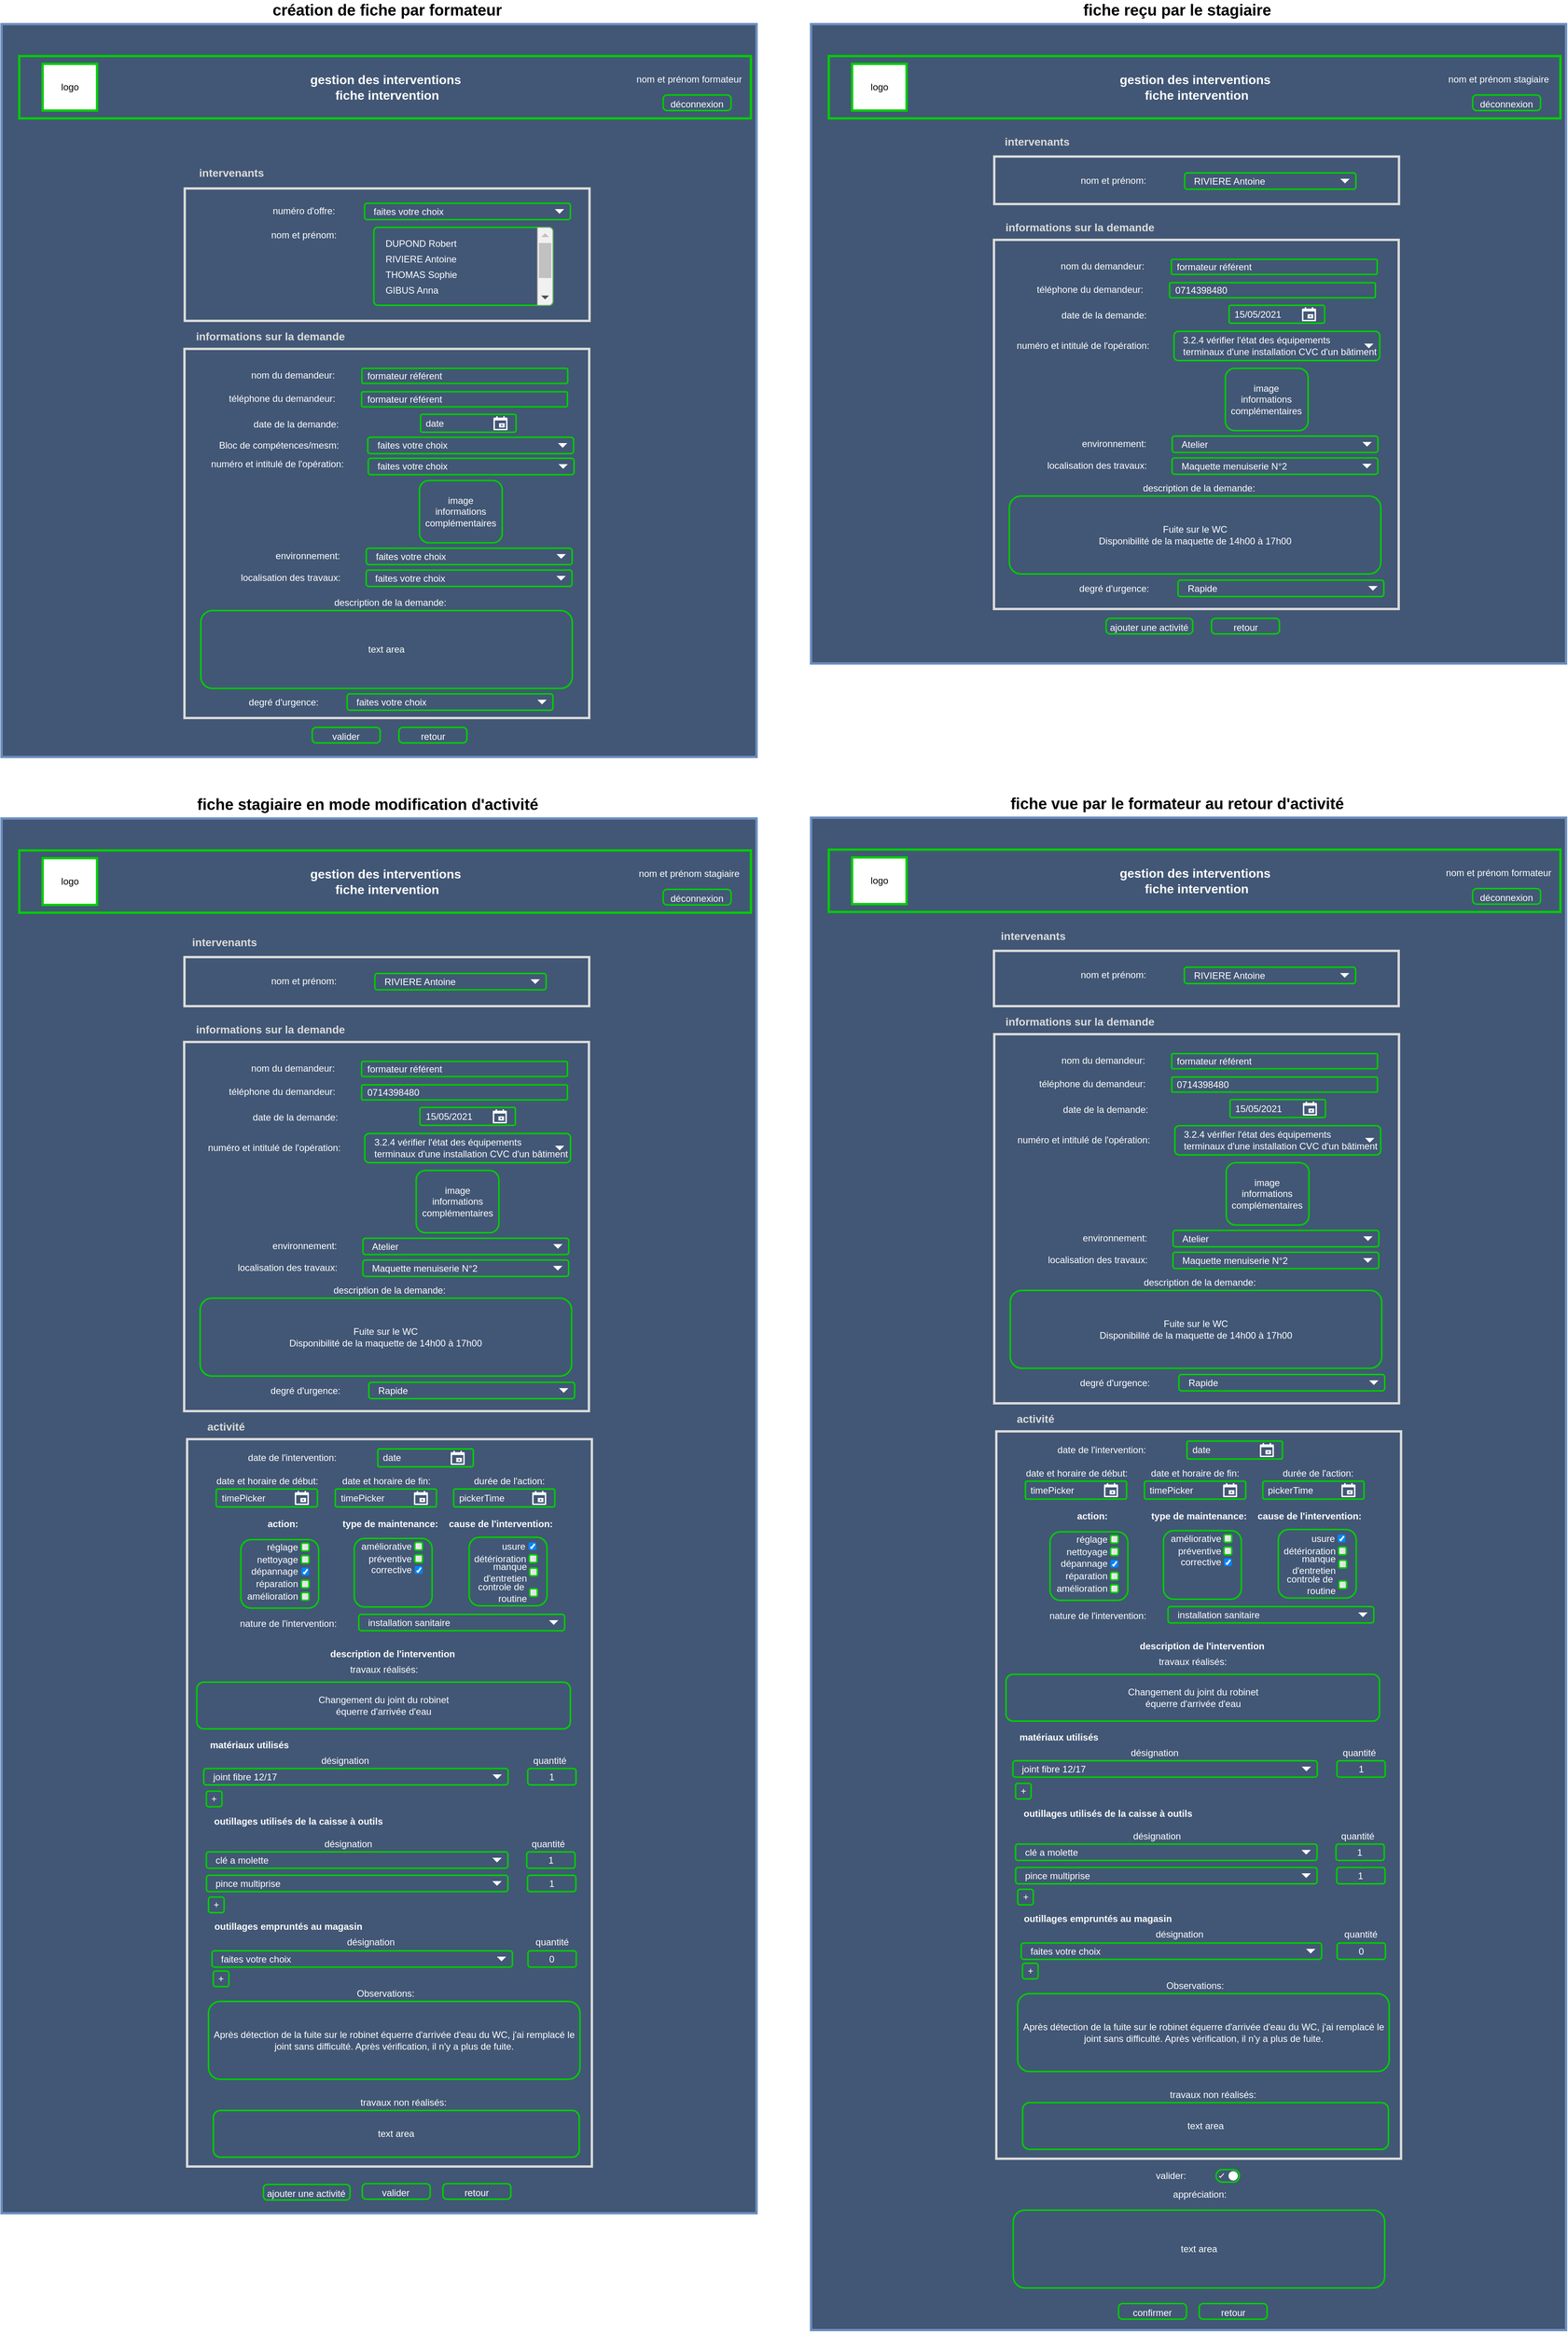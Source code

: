 <mxfile version="14.4.5" type="device"><diagram id="tv3QOq-MICWlFI4omKUR" name="Page-1"><mxGraphModel dx="1422" dy="762" grid="1" gridSize="10" guides="1" tooltips="1" connect="1" arrows="1" fold="1" page="1" pageScale="1" pageWidth="2500" pageHeight="2500" math="0" shadow="0"><root><mxCell id="0"/><mxCell id="1" parent="0"/><mxCell id="bz115-KL983n83hMZGC7-15" value="" style="rounded=0;whiteSpace=wrap;html=1;strokeWidth=3;strokeColor=#6C8EBF;fillColor=#425775;" parent="1" vertex="1"><mxGeometry x="390" y="49" width="970" height="941" as="geometry"/></mxCell><mxCell id="borMfbuMcdbXMt9ZOtKK-9" value="" style="rounded=0;whiteSpace=wrap;html=1;strokeWidth=3;strokeColor=#DBDBDB;fillColor=none;" parent="1" vertex="1"><mxGeometry x="625.38" y="260" width="520" height="170" as="geometry"/></mxCell><mxCell id="borMfbuMcdbXMt9ZOtKK-62" value="" style="rounded=0;whiteSpace=wrap;html=1;strokeWidth=3;strokeColor=#6C8EBF;fillColor=#425775;" parent="1" vertex="1"><mxGeometry x="390" y="1069" width="970" height="1791" as="geometry"/></mxCell><mxCell id="bz115-KL983n83hMZGC7-29" value="" style="rounded=0;whiteSpace=wrap;html=1;strokeWidth=3;fillColor=#425775;strokeColor=#DBDBDB;" parent="1" vertex="1"><mxGeometry x="625" y="466" width="520" height="474" as="geometry"/></mxCell><mxCell id="bz115-KL983n83hMZGC7-30" value="&lt;font color=&quot;#ffffff&quot;&gt;date de la demande:&lt;/font&gt;" style="text;html=1;align=center;verticalAlign=middle;resizable=0;points=[];autosize=1;" parent="1" vertex="1"><mxGeometry x="707.61" y="553" width="120" height="20" as="geometry"/></mxCell><mxCell id="bz115-KL983n83hMZGC7-38" value="&lt;font color=&quot;#dbdbdb&quot;&gt;&lt;span style=&quot;font-size: 14px&quot;&gt;&lt;b&gt;informations sur la demande&lt;/b&gt;&lt;/span&gt;&lt;/font&gt;" style="text;html=1;align=center;verticalAlign=middle;resizable=0;points=[];autosize=1;" parent="1" vertex="1"><mxGeometry x="630" y="440" width="210" height="20" as="geometry"/></mxCell><mxCell id="bz115-KL983n83hMZGC7-55" value="" style="rounded=0;whiteSpace=wrap;html=1;strokeWidth=3;fillColor=#425775;fontColor=#FFFFFF;strokeColor=#00CC00;" parent="1" vertex="1"><mxGeometry x="412.75" y="90" width="940" height="80" as="geometry"/></mxCell><mxCell id="bz115-KL983n83hMZGC7-56" value="&lt;font color=&quot;#000000&quot;&gt;logo&lt;/font&gt;" style="rounded=0;whiteSpace=wrap;html=1;strokeColor=#00CC00;strokeWidth=3;fontColor=#FFFFFF;fillColor=#FFFFFF;" parent="1" vertex="1"><mxGeometry x="442.75" y="100" width="70" height="60" as="geometry"/></mxCell><mxCell id="bz115-KL983n83hMZGC7-59" value="nom et prénom formateur" style="text;html=1;align=center;verticalAlign=middle;resizable=0;points=[];autosize=1;fontColor=#FFFFFF;" parent="1" vertex="1"><mxGeometry x="1197.75" y="110" width="150" height="20" as="geometry"/></mxCell><mxCell id="bz115-KL983n83hMZGC7-61" value="&lt;font style=&quot;font-size: 16px&quot;&gt;&lt;b&gt;gestion des interventions&lt;/b&gt;&lt;/font&gt;" style="text;html=1;align=center;verticalAlign=middle;resizable=0;points=[];autosize=1;fontColor=#FFFFFF;" parent="1" vertex="1"><mxGeometry x="777.75" y="110" width="210" height="20" as="geometry"/></mxCell><mxCell id="bz115-KL983n83hMZGC7-62" value="&lt;font style=&quot;font-size: 16px&quot;&gt;&lt;b&gt;fiche intervention&lt;/b&gt;&lt;/font&gt;" style="text;html=1;align=center;verticalAlign=middle;resizable=0;points=[];autosize=1;fontColor=#FFFFFF;" parent="1" vertex="1"><mxGeometry x="810" y="130" width="150" height="20" as="geometry"/></mxCell><mxCell id="bz115-KL983n83hMZGC7-66" value="&lt;font color=&quot;#000000&quot; size=&quot;1&quot;&gt;&lt;b style=&quot;font-size: 20px&quot;&gt;création de fiche par formateur&lt;/b&gt;&lt;/font&gt;" style="text;html=1;align=center;verticalAlign=middle;resizable=0;points=[];autosize=1;fontColor=#FFFFFF;" parent="1" vertex="1"><mxGeometry x="730" y="20" width="310" height="20" as="geometry"/></mxCell><mxCell id="bz115-KL983n83hMZGC7-142" value="description de la demande:" style="text;html=1;align=center;verticalAlign=middle;resizable=0;points=[];autosize=1;fontColor=#FFFFFF;" parent="1" vertex="1"><mxGeometry x="809.24" y="782" width="160" height="20" as="geometry"/></mxCell><mxCell id="bz115-KL983n83hMZGC7-143" value="text area" style="rounded=1;whiteSpace=wrap;html=1;strokeWidth=2;strokeColor=#00CC00;fillColor=none;fontColor=#fff;" parent="1" vertex="1"><mxGeometry x="645.99" y="802" width="477.25" height="100" as="geometry"/></mxCell><mxCell id="O-KYUYJkqlWkYC1DBjho-2" value="&lt;font color=&quot;#ffffff&quot; style=&quot;font-size: 12px&quot;&gt;déconnexion&lt;/font&gt;" style="html=1;shadow=0;dashed=0;shape=mxgraph.bootstrap.rrect;rSize=5;strokeWidth=2;fillColor=none;fontColor=#33A64C;whiteSpace=wrap;align=center;verticalAlign=middle;spacingLeft=0;fontStyle=0;fontSize=16;spacing=5;strokeColor=#00CC00;" parent="1" vertex="1"><mxGeometry x="1240" y="140" width="87.25" height="20" as="geometry"/></mxCell><mxCell id="O-KYUYJkqlWkYC1DBjho-4" value="&lt;font color=&quot;#ffffff&quot; style=&quot;font-size: 12px&quot;&gt;valider&lt;/font&gt;" style="html=1;shadow=0;dashed=0;shape=mxgraph.bootstrap.rrect;rSize=5;strokeWidth=2;fillColor=none;fontColor=#33A64C;whiteSpace=wrap;align=center;verticalAlign=middle;spacingLeft=0;fontStyle=0;fontSize=16;spacing=5;strokeColor=#00CC00;" parent="1" vertex="1"><mxGeometry x="789.17" y="952" width="87.25" height="20" as="geometry"/></mxCell><mxCell id="O-KYUYJkqlWkYC1DBjho-6" value="&lt;font color=&quot;#ffffff&quot; style=&quot;font-size: 12px&quot;&gt;retour&lt;/font&gt;" style="html=1;shadow=0;dashed=0;shape=mxgraph.bootstrap.rrect;rSize=5;strokeWidth=2;fillColor=none;fontColor=#33A64C;whiteSpace=wrap;align=center;verticalAlign=middle;spacingLeft=0;fontStyle=0;fontSize=16;spacing=5;strokeColor=#00CC00;" parent="1" vertex="1"><mxGeometry x="900.54" y="952" width="87.25" height="20" as="geometry"/></mxCell><mxCell id="O-KYUYJkqlWkYC1DBjho-47" value="&lt;font color=&quot;#ffffff&quot;&gt;date&lt;/font&gt;" style="rounded=1;arcSize=9;align=left;spacingLeft=5;html=1;strokeWidth=2;fontColor=#596780;fontSize=12;strokeColor=#00CC00;fillColor=none;" parent="1" vertex="1"><mxGeometry x="928.37" y="550" width="122.62" height="23" as="geometry"/></mxCell><mxCell id="O-KYUYJkqlWkYC1DBjho-48" value="" style="shape=mxgraph.gmdl.calendar;strokeColor=none" parent="O-KYUYJkqlWkYC1DBjho-47" vertex="1"><mxGeometry x="1" y="0.5" width="18" height="18" relative="1" as="geometry"><mxPoint x="-29" y="-9" as="offset"/></mxGeometry></mxCell><mxCell id="TPqINoN_2lFQt5v46zCn-2" value="" style="rounded=0;whiteSpace=wrap;html=1;strokeWidth=3;fillColor=#425775;strokeColor=#DBDBDB;" parent="1" vertex="1"><mxGeometry x="628.39" y="1866" width="520" height="934" as="geometry"/></mxCell><mxCell id="TPqINoN_2lFQt5v46zCn-3" value="" style="rounded=1;whiteSpace=wrap;html=1;strokeColor=#00CC00;strokeWidth=2;gradientColor=#ffffff;fontColor=#FFFFFF;fillColor=none;" parent="1" vertex="1"><mxGeometry x="697.39" y="1995" width="100" height="88" as="geometry"/></mxCell><mxCell id="TPqINoN_2lFQt5v46zCn-4" value="" style="rounded=1;whiteSpace=wrap;html=1;strokeColor=#00CC00;strokeWidth=2;gradientColor=#ffffff;fontColor=#FFFFFF;fillColor=none;" parent="1" vertex="1"><mxGeometry x="843.14" y="1993.5" width="100" height="88" as="geometry"/></mxCell><mxCell id="TPqINoN_2lFQt5v46zCn-5" value="&lt;font color=&quot;#ffffff&quot;&gt;date de l'intervention:&lt;/font&gt;" style="text;html=1;align=center;verticalAlign=middle;resizable=0;points=[];autosize=1;" parent="1" vertex="1"><mxGeometry x="698.39" y="1880" width="130" height="20" as="geometry"/></mxCell><mxCell id="TPqINoN_2lFQt5v46zCn-6" value="&lt;font color=&quot;#ffffff&quot;&gt;travaux réalisés:&lt;/font&gt;" style="text;html=1;align=center;verticalAlign=middle;resizable=0;points=[];autosize=1;" parent="1" vertex="1"><mxGeometry x="830.83" y="2152" width="100" height="20" as="geometry"/></mxCell><mxCell id="TPqINoN_2lFQt5v46zCn-7" value="&lt;font color=&quot;#dbdbdb&quot;&gt;&lt;span style=&quot;font-size: 14px&quot;&gt;&lt;b&gt;activité&lt;/b&gt;&lt;/span&gt;&lt;/font&gt;" style="text;html=1;align=center;verticalAlign=middle;resizable=0;points=[];autosize=1;" parent="1" vertex="1"><mxGeometry x="648.39" y="1840" width="60" height="20" as="geometry"/></mxCell><mxCell id="TPqINoN_2lFQt5v46zCn-8" value="&lt;font color=&quot;#ffffff&quot;&gt;travaux non réalisés:&lt;/font&gt;" style="text;html=1;align=center;verticalAlign=middle;resizable=0;points=[];autosize=1;" parent="1" vertex="1"><mxGeometry x="840.9" y="2708" width="130" height="20" as="geometry"/></mxCell><mxCell id="TPqINoN_2lFQt5v46zCn-9" value="&lt;font color=&quot;#ffffff&quot;&gt;Changement du joint du robinet&lt;br&gt;équerre d'arrivée d'eau&lt;br&gt;&lt;/font&gt;" style="rounded=1;whiteSpace=wrap;html=1;strokeWidth=2;fontColor=#333333;strokeColor=#00CC00;fillColor=none;" parent="1" vertex="1"><mxGeometry x="640.88" y="2178" width="479.89" height="60" as="geometry"/></mxCell><mxCell id="TPqINoN_2lFQt5v46zCn-10" value="&lt;font color=&quot;#ffffff&quot;&gt;text area&lt;/font&gt;" style="rounded=1;whiteSpace=wrap;html=1;strokeWidth=2;fontColor=#333333;strokeColor=#00CC00;fillColor=none;" parent="1" vertex="1"><mxGeometry x="662.16" y="2728" width="470" height="60" as="geometry"/></mxCell><mxCell id="TPqINoN_2lFQt5v46zCn-11" value="nature de l'intervention:" style="text;html=1;align=center;verticalAlign=middle;resizable=0;points=[];autosize=1;fontColor=#FFFFFF;" parent="1" vertex="1"><mxGeometry x="688.39" y="2093" width="140" height="20" as="geometry"/></mxCell><mxCell id="TPqINoN_2lFQt5v46zCn-12" value="&lt;font color=&quot;#ffffff&quot;&gt;date et horaire de début:&lt;/font&gt;" style="text;html=1;align=center;verticalAlign=middle;resizable=0;points=[];autosize=1;" parent="1" vertex="1"><mxGeometry x="656.14" y="1910" width="150" height="20" as="geometry"/></mxCell><mxCell id="TPqINoN_2lFQt5v46zCn-13" value="&lt;font color=&quot;#ffffff&quot;&gt;date et horaire de fin:&lt;/font&gt;" style="text;html=1;align=center;verticalAlign=middle;resizable=0;points=[];autosize=1;" parent="1" vertex="1"><mxGeometry x="818.77" y="1910" width="130" height="20" as="geometry"/></mxCell><mxCell id="TPqINoN_2lFQt5v46zCn-14" value="&lt;font color=&quot;#ffffff&quot;&gt;durée de l'action:&lt;/font&gt;" style="text;html=1;align=center;verticalAlign=middle;resizable=0;points=[];autosize=1;fontStyle=0" parent="1" vertex="1"><mxGeometry x="986.64" y="1910" width="110" height="20" as="geometry"/></mxCell><mxCell id="TPqINoN_2lFQt5v46zCn-21" value="action:" style="text;html=1;align=center;verticalAlign=middle;resizable=0;points=[];autosize=1;fontColor=#FFFFFF;fontStyle=1" parent="1" vertex="1"><mxGeometry x="726.02" y="1965" width="50" height="20" as="geometry"/></mxCell><mxCell id="TPqINoN_2lFQt5v46zCn-22" value="type de maintenance:" style="text;html=1;align=center;verticalAlign=middle;resizable=0;points=[];autosize=1;fontColor=#FFFFFF;fontStyle=1" parent="1" vertex="1"><mxGeometry x="818.77" y="1965" width="140" height="20" as="geometry"/></mxCell><mxCell id="TPqINoN_2lFQt5v46zCn-23" value="cause de l'intervention:" style="text;html=1;align=center;verticalAlign=middle;resizable=0;points=[];autosize=1;fontColor=#FFFFFF;fontStyle=1" parent="1" vertex="1"><mxGeometry x="955.77" y="1965" width="150" height="20" as="geometry"/></mxCell><mxCell id="TPqINoN_2lFQt5v46zCn-24" value="désignation" style="text;html=1;align=center;verticalAlign=middle;resizable=0;points=[];autosize=1;fontColor=#FFFFFF;" parent="1" vertex="1"><mxGeometry x="791.26" y="2269" width="80" height="20" as="geometry"/></mxCell><mxCell id="TPqINoN_2lFQt5v46zCn-25" value="+" style="whiteSpace=wrap;html=1;aspect=fixed;strokeColor=#00CC00;strokeWidth=2;fillColor=#425775;fontColor=#FFFFFF;rounded=1;" parent="1" vertex="1"><mxGeometry x="653.13" y="2318" width="20" height="20" as="geometry"/></mxCell><mxCell id="TPqINoN_2lFQt5v46zCn-27" value="Observations:" style="text;html=1;align=center;verticalAlign=middle;resizable=0;points=[];autosize=1;fontColor=#FFFFFF;" parent="1" vertex="1"><mxGeometry x="838.14" y="2568" width="90" height="20" as="geometry"/></mxCell><mxCell id="TPqINoN_2lFQt5v46zCn-28" value="Après détection de la fuite sur le robinet équerre d'arrivée d'eau du WC, j'ai remplacé le joint sans difficulté. Après vérification, il n'y a plus de fuite." style="rounded=1;whiteSpace=wrap;html=1;strokeWidth=2;strokeColor=#00CC00;fillColor=none;fontColor=#fff;" parent="1" vertex="1"><mxGeometry x="655.89" y="2588" width="477.25" height="100" as="geometry"/></mxCell><mxCell id="TPqINoN_2lFQt5v46zCn-31" value="&lt;font color=&quot;#ffffff&quot; style=&quot;font-size: 12px&quot;&gt;valider&lt;/font&gt;" style="html=1;shadow=0;dashed=0;shape=mxgraph.bootstrap.rrect;rSize=5;strokeWidth=2;fillColor=none;fontColor=#33A64C;whiteSpace=wrap;align=center;verticalAlign=middle;spacingLeft=0;fontStyle=0;fontSize=16;spacing=5;strokeColor=#00CC00;" parent="1" vertex="1"><mxGeometry x="853.44" y="2822" width="87.25" height="20" as="geometry"/></mxCell><mxCell id="TPqINoN_2lFQt5v46zCn-32" value="&lt;font color=&quot;#ffffff&quot; style=&quot;font-size: 12px&quot;&gt;retour&lt;/font&gt;" style="html=1;shadow=0;dashed=0;shape=mxgraph.bootstrap.rrect;rSize=5;strokeWidth=2;fillColor=none;fontColor=#33A64C;whiteSpace=wrap;align=center;verticalAlign=middle;spacingLeft=0;fontStyle=0;fontSize=16;spacing=5;strokeColor=#00CC00;" parent="1" vertex="1"><mxGeometry x="957.07" y="2822" width="87.25" height="20" as="geometry"/></mxCell><mxCell id="TPqINoN_2lFQt5v46zCn-33" value="dépannage" style="html=1;shadow=0;dashed=0;shape=mxgraph.bootstrap.checkbox2;labelPosition=left;verticalLabelPosition=middle;align=right;verticalAlign=middle;checked=1;spacing=5;checkedFill=#0085FC;checkedStroke=#ffffff;strokeWidth=2;fontColor=#FFFFFF;gradientColor=#ffffff;strokeColor=#00CC00;" parent="1" vertex="1"><mxGeometry x="775.14" y="2031" width="10" height="10" as="geometry"/></mxCell><mxCell id="TPqINoN_2lFQt5v46zCn-34" value="nettoyage" style="html=1;shadow=0;dashed=0;shape=mxgraph.bootstrap.checkbox2;labelPosition=left;verticalLabelPosition=middle;align=right;verticalAlign=middle;gradientColor=#DEDEDE;fillColor=#EDEDED;checked=0;spacing=5;checkedFill=#0085FC;checkedStroke=#ffffff;strokeColor=#00CC00;strokeWidth=2;flipH=1;direction=south;labelBorderColor=none;fontColor=#FFFFFF;" parent="1" vertex="1"><mxGeometry x="775.14" y="2015.5" width="10" height="10" as="geometry"/></mxCell><mxCell id="TPqINoN_2lFQt5v46zCn-35" value="réglage" style="html=1;shadow=0;dashed=0;shape=mxgraph.bootstrap.checkbox2;labelPosition=left;verticalLabelPosition=middle;align=right;verticalAlign=middle;gradientColor=#DEDEDE;fillColor=#EDEDED;checked=0;spacing=5;checkedFill=#0085FC;checkedStroke=#ffffff;strokeColor=#00CC00;strokeWidth=2;flipH=1;direction=south;labelBorderColor=none;fontColor=#FFFFFF;" parent="1" vertex="1"><mxGeometry x="775.14" y="1999.5" width="10" height="10" as="geometry"/></mxCell><mxCell id="TPqINoN_2lFQt5v46zCn-36" value="réparation" style="html=1;shadow=0;dashed=0;shape=mxgraph.bootstrap.checkbox2;labelPosition=left;verticalLabelPosition=middle;align=right;verticalAlign=middle;gradientColor=#DEDEDE;fillColor=#EDEDED;checked=0;spacing=5;checkedFill=#0085FC;checkedStroke=#ffffff;strokeColor=#00CC00;strokeWidth=2;flipH=1;direction=south;labelBorderColor=none;fontColor=#FFFFFF;" parent="1" vertex="1"><mxGeometry x="775.14" y="2047" width="10" height="10" as="geometry"/></mxCell><mxCell id="TPqINoN_2lFQt5v46zCn-37" value="amélioration" style="html=1;shadow=0;dashed=0;shape=mxgraph.bootstrap.checkbox2;labelPosition=left;verticalLabelPosition=middle;align=right;verticalAlign=middle;gradientColor=#DEDEDE;fillColor=#EDEDED;checked=0;spacing=5;checkedFill=#0085FC;checkedStroke=#ffffff;strokeColor=#00CC00;strokeWidth=2;flipH=1;direction=south;labelBorderColor=none;fontColor=#FFFFFF;" parent="1" vertex="1"><mxGeometry x="775.14" y="2063" width="10" height="10" as="geometry"/></mxCell><mxCell id="TPqINoN_2lFQt5v46zCn-38" value="corrective" style="html=1;shadow=0;dashed=0;shape=mxgraph.bootstrap.checkbox2;labelPosition=left;verticalLabelPosition=middle;align=right;verticalAlign=middle;checked=1;spacing=5;checkedFill=#0085FC;checkedStroke=#ffffff;strokeWidth=2;fontColor=#FFFFFF;gradientColor=#ffffff;strokeColor=#00CC00;" parent="1" vertex="1"><mxGeometry x="920.89" y="2029" width="10" height="10" as="geometry"/></mxCell><mxCell id="TPqINoN_2lFQt5v46zCn-39" value="améliorative" style="html=1;shadow=0;dashed=0;shape=mxgraph.bootstrap.checkbox2;labelPosition=left;verticalLabelPosition=middle;align=right;verticalAlign=middle;gradientColor=#DEDEDE;fillColor=#EDEDED;checked=0;spacing=5;checkedFill=#0085FC;checkedStroke=#ffffff;strokeColor=#00CC00;strokeWidth=2;flipH=1;direction=south;labelBorderColor=none;fontColor=#FFFFFF;" parent="1" vertex="1"><mxGeometry x="920.89" y="1998.5" width="10" height="10" as="geometry"/></mxCell><mxCell id="TPqINoN_2lFQt5v46zCn-40" value="préventive" style="html=1;shadow=0;dashed=0;shape=mxgraph.bootstrap.checkbox2;labelPosition=left;verticalLabelPosition=middle;align=right;verticalAlign=middle;gradientColor=#DEDEDE;fillColor=#EDEDED;checked=0;spacing=5;checkedFill=#0085FC;checkedStroke=#ffffff;strokeColor=#00CC00;strokeWidth=2;flipH=1;direction=south;labelBorderColor=none;fontColor=#FFFFFF;" parent="1" vertex="1"><mxGeometry x="920.89" y="2014.5" width="10" height="10" as="geometry"/></mxCell><mxCell id="TPqINoN_2lFQt5v46zCn-41" value="" style="rounded=1;whiteSpace=wrap;html=1;strokeColor=#00CC00;strokeWidth=2;gradientColor=#ffffff;fontColor=#FFFFFF;fillColor=none;" parent="1" vertex="1"><mxGeometry x="990.77" y="1992" width="100" height="88" as="geometry"/></mxCell><mxCell id="TPqINoN_2lFQt5v46zCn-42" value="usure" style="html=1;shadow=0;dashed=0;shape=mxgraph.bootstrap.checkbox2;labelPosition=left;verticalLabelPosition=middle;align=right;verticalAlign=middle;checked=1;spacing=5;checkedFill=#0085FC;checkedStroke=#ffffff;strokeWidth=2;fontColor=#FFFFFF;gradientColor=#ffffff;strokeColor=#00CC00;" parent="1" vertex="1"><mxGeometry x="1067.01" y="1998.5" width="10" height="10" as="geometry"/></mxCell><mxCell id="TPqINoN_2lFQt5v46zCn-43" value="détérioration" style="html=1;shadow=0;dashed=0;shape=mxgraph.bootstrap.checkbox2;labelPosition=left;verticalLabelPosition=middle;align=right;verticalAlign=middle;gradientColor=#DEDEDE;fillColor=#EDEDED;checked=0;spacing=5;checkedFill=#0085FC;checkedStroke=#ffffff;strokeColor=#00CC00;strokeWidth=2;flipH=1;direction=south;labelBorderColor=none;fontColor=#FFFFFF;" parent="1" vertex="1"><mxGeometry x="1068.01" y="2014.5" width="10" height="10" as="geometry"/></mxCell><mxCell id="TPqINoN_2lFQt5v46zCn-44" value="manque&lt;br&gt;d'entretien" style="html=1;shadow=0;dashed=0;shape=mxgraph.bootstrap.checkbox2;labelPosition=left;verticalLabelPosition=middle;align=right;verticalAlign=middle;gradientColor=#DEDEDE;fillColor=#EDEDED;checked=0;spacing=5;checkedFill=#0085FC;checkedStroke=#ffffff;strokeColor=#00CC00;strokeWidth=2;flipH=1;direction=south;labelBorderColor=none;fontColor=#FFFFFF;" parent="1" vertex="1"><mxGeometry x="1068.52" y="2031.5" width="10" height="10" as="geometry"/></mxCell><mxCell id="TPqINoN_2lFQt5v46zCn-45" value="controle de&amp;nbsp;&lt;br&gt;routine" style="html=1;shadow=0;dashed=0;shape=mxgraph.bootstrap.checkbox2;labelPosition=left;verticalLabelPosition=middle;align=right;verticalAlign=middle;gradientColor=#DEDEDE;fillColor=#EDEDED;checked=0;spacing=5;checkedFill=#0085FC;checkedStroke=#ffffff;strokeColor=#00CC00;strokeWidth=2;flipH=1;direction=south;labelBorderColor=none;fontColor=#FFFFFF;" parent="1" vertex="1"><mxGeometry x="1068.52" y="2058" width="10" height="10" as="geometry"/></mxCell><mxCell id="TPqINoN_2lFQt5v46zCn-46" value="&lt;font color=&quot;#ffffff&quot;&gt;date&lt;/font&gt;" style="rounded=1;arcSize=9;align=left;spacingLeft=5;html=1;strokeWidth=2;fontColor=#596780;fontSize=12;strokeColor=#00CC00;fillColor=none;" parent="1" vertex="1"><mxGeometry x="873.39" y="1878.5" width="122.62" height="23" as="geometry"/></mxCell><mxCell id="TPqINoN_2lFQt5v46zCn-47" value="" style="shape=mxgraph.gmdl.calendar;strokeColor=none" parent="TPqINoN_2lFQt5v46zCn-46" vertex="1"><mxGeometry x="1" y="0.5" width="18" height="18" relative="1" as="geometry"><mxPoint x="-29" y="-9" as="offset"/></mxGeometry></mxCell><mxCell id="TPqINoN_2lFQt5v46zCn-48" value="&lt;font color=&quot;#ffffff&quot;&gt;timePicker&lt;/font&gt;" style="rounded=1;arcSize=9;align=left;spacingLeft=5;html=1;strokeWidth=2;fontColor=#596780;fontSize=12;strokeColor=#00CC00;fillColor=none;" parent="1" vertex="1"><mxGeometry x="665.77" y="1930" width="130" height="23" as="geometry"/></mxCell><mxCell id="TPqINoN_2lFQt5v46zCn-49" value="" style="shape=mxgraph.gmdl.calendar;strokeColor=none" parent="TPqINoN_2lFQt5v46zCn-48" vertex="1"><mxGeometry x="1" y="0.5" width="18" height="18" relative="1" as="geometry"><mxPoint x="-29" y="-9" as="offset"/></mxGeometry></mxCell><mxCell id="TPqINoN_2lFQt5v46zCn-50" value="&lt;font color=&quot;#ffffff&quot;&gt;timePicker&lt;/font&gt;" style="rounded=1;arcSize=9;align=left;spacingLeft=5;html=1;strokeWidth=2;fontColor=#596780;fontSize=12;strokeColor=#00CC00;fillColor=none;" parent="1" vertex="1"><mxGeometry x="818.77" y="1930" width="130" height="23" as="geometry"/></mxCell><mxCell id="TPqINoN_2lFQt5v46zCn-51" value="" style="shape=mxgraph.gmdl.calendar;strokeColor=none" parent="TPqINoN_2lFQt5v46zCn-50" vertex="1"><mxGeometry x="1" y="0.5" width="18" height="18" relative="1" as="geometry"><mxPoint x="-29" y="-9" as="offset"/></mxGeometry></mxCell><mxCell id="TPqINoN_2lFQt5v46zCn-52" value="&lt;font color=&quot;#ffffff&quot;&gt;pickerTime&lt;/font&gt;" style="rounded=1;arcSize=9;align=left;spacingLeft=5;html=1;strokeWidth=2;fontColor=#596780;fontSize=12;strokeColor=#00CC00;fillColor=none;" parent="1" vertex="1"><mxGeometry x="970.77" y="1930" width="130" height="23" as="geometry"/></mxCell><mxCell id="TPqINoN_2lFQt5v46zCn-53" value="" style="shape=mxgraph.gmdl.calendar;strokeColor=none" parent="TPqINoN_2lFQt5v46zCn-52" vertex="1"><mxGeometry x="1" y="0.5" width="18" height="18" relative="1" as="geometry"><mxPoint x="-29" y="-9" as="offset"/></mxGeometry></mxCell><mxCell id="TPqINoN_2lFQt5v46zCn-54" value="installation sanitaire" style="rounded=1;html=1;align=left;fontSize=12;spacingLeft=10;strokeWidth=2;strokeColor=#00CC00;fillColor=none;fontColor=#fff;" parent="1" vertex="1"><mxGeometry x="849.02" y="2091" width="264.37" height="21" as="geometry"/></mxCell><mxCell id="TPqINoN_2lFQt5v46zCn-55" value="" style="shape=triangle;direction=south;strokeColor=none;html=1;fillColor=#fff;" parent="TPqINoN_2lFQt5v46zCn-54" vertex="1"><mxGeometry x="1" y="0.5" width="12" height="6" relative="1" as="geometry"><mxPoint x="-20" y="-3" as="offset"/></mxGeometry></mxCell><mxCell id="TPqINoN_2lFQt5v46zCn-56" value="joint fibre 12/17" style="rounded=1;html=1;align=left;fontSize=12;spacingLeft=10;strokeWidth=2;strokeColor=#00CC00;fillColor=none;fontColor=#fff;" parent="1" vertex="1"><mxGeometry x="649.7" y="2289" width="391.07" height="21" as="geometry"/></mxCell><mxCell id="TPqINoN_2lFQt5v46zCn-57" value="" style="shape=triangle;direction=south;strokeColor=none;html=1;fillColor=#fff;" parent="TPqINoN_2lFQt5v46zCn-56" vertex="1"><mxGeometry x="1" y="0.5" width="12" height="6" relative="1" as="geometry"><mxPoint x="-20" y="-3" as="offset"/></mxGeometry></mxCell><mxCell id="TPqINoN_2lFQt5v46zCn-66" value="numéro et intitulé de l'opération:" style="text;html=1;align=center;verticalAlign=middle;resizable=0;points=[];autosize=1;fontColor=#FFFFFF;" parent="1" vertex="1"><mxGeometry x="648.99" y="604" width="190" height="20" as="geometry"/></mxCell><mxCell id="TPqINoN_2lFQt5v46zCn-67" value="faites votre choix" style="rounded=1;html=1;align=left;fontSize=12;spacingLeft=10;strokeWidth=2;strokeColor=#00CC00;fillColor=none;fontColor=#fff;" parent="1" vertex="1"><mxGeometry x="861.12" y="606.5" width="264.37" height="21" as="geometry"/></mxCell><mxCell id="TPqINoN_2lFQt5v46zCn-68" value="" style="shape=triangle;direction=south;strokeColor=none;html=1;fillColor=#fff;" parent="TPqINoN_2lFQt5v46zCn-67" vertex="1"><mxGeometry x="1" y="0.5" width="12" height="6" relative="1" as="geometry"><mxPoint x="-20" y="-3" as="offset"/></mxGeometry></mxCell><mxCell id="TPqINoN_2lFQt5v46zCn-72" value="localisation des travaux:" style="text;html=1;align=center;verticalAlign=middle;resizable=0;points=[];autosize=1;fontColor=#FFFFFF;" parent="1" vertex="1"><mxGeometry x="691.36" y="750" width="140" height="20" as="geometry"/></mxCell><mxCell id="TPqINoN_2lFQt5v46zCn-73" value="faites votre choix" style="rounded=1;html=1;align=left;fontSize=12;spacingLeft=10;strokeWidth=2;fillColor=none;fontColor=#fff;strokeColor=#00CC00;" parent="1" vertex="1"><mxGeometry x="858.49" y="750" width="264.37" height="21" as="geometry"/></mxCell><mxCell id="TPqINoN_2lFQt5v46zCn-74" value="" style="shape=triangle;direction=south;strokeColor=none;html=1;fillColor=#fff;" parent="TPqINoN_2lFQt5v46zCn-73" vertex="1"><mxGeometry x="1" y="0.5" width="12" height="6" relative="1" as="geometry"><mxPoint x="-20" y="-3" as="offset"/></mxGeometry></mxCell><mxCell id="borMfbuMcdbXMt9ZOtKK-2" value="image&lt;br&gt;informations complémentaires" style="rounded=1;whiteSpace=wrap;html=1;strokeWidth=2;strokeColor=#00CC00;fillColor=none;fontColor=#fff;" parent="1" vertex="1"><mxGeometry x="927" y="635" width="106.24" height="80" as="geometry"/></mxCell><mxCell id="borMfbuMcdbXMt9ZOtKK-4" value="&lt;font color=&quot;#ffffff&quot;&gt;formateur référent&lt;/font&gt;" style="rounded=1;arcSize=9;align=left;spacingLeft=5;html=1;strokeWidth=2;fontColor=#B3BAC5;fontSize=12;strokeColor=#00CC00;fillColor=none;aspect=fixed;" parent="1" vertex="1"><mxGeometry x="852.99" y="491" width="264.37" height="19.32" as="geometry"/></mxCell><mxCell id="borMfbuMcdbXMt9ZOtKK-5" value="&lt;font color=&quot;#ffffff&quot;&gt;nom du demandeur:&lt;/font&gt;" style="text;html=1;align=center;verticalAlign=middle;resizable=0;points=[];autosize=1;" parent="1" vertex="1"><mxGeometry x="704.25" y="490" width="120" height="20" as="geometry"/></mxCell><mxCell id="borMfbuMcdbXMt9ZOtKK-7" value="&lt;font color=&quot;#ffffff&quot;&gt;degré d'urgence:&lt;/font&gt;" style="text;html=1;align=center;verticalAlign=middle;resizable=0;points=[];autosize=1;" parent="1" vertex="1"><mxGeometry x="696.62" y="910" width="110" height="20" as="geometry"/></mxCell><mxCell id="borMfbuMcdbXMt9ZOtKK-8" value="&lt;font color=&quot;#dbdbdb&quot;&gt;&lt;span style=&quot;font-size: 14px&quot;&gt;&lt;b&gt;intervenants&lt;/b&gt;&lt;/span&gt;&lt;/font&gt;" style="text;html=1;align=center;verticalAlign=middle;resizable=0;points=[];autosize=1;" parent="1" vertex="1"><mxGeometry x="635" y="230" width="100" height="20" as="geometry"/></mxCell><mxCell id="borMfbuMcdbXMt9ZOtKK-10" value="nom et prénom:" style="text;html=1;align=center;verticalAlign=middle;resizable=0;points=[];autosize=1;fontColor=#FFFFFF;" parent="1" vertex="1"><mxGeometry x="728.38" y="310" width="100" height="20" as="geometry"/></mxCell><mxCell id="borMfbuMcdbXMt9ZOtKK-15" value="&lt;font color=&quot;#000000&quot; size=&quot;1&quot;&gt;&lt;b style=&quot;font-size: 20px&quot;&gt;fiche reçu par le stagiaire&lt;/b&gt;&lt;/font&gt;" style="text;html=1;align=center;verticalAlign=middle;resizable=0;points=[];autosize=1;fontColor=#FFFFFF;" parent="1" vertex="1"><mxGeometry x="1770" y="20" width="260" height="20" as="geometry"/></mxCell><mxCell id="borMfbuMcdbXMt9ZOtKK-16" value="" style="rounded=0;whiteSpace=wrap;html=1;strokeWidth=3;strokeColor=#6C8EBF;fillColor=#425775;" parent="1" vertex="1"><mxGeometry x="1430" y="49" width="970" height="821" as="geometry"/></mxCell><mxCell id="borMfbuMcdbXMt9ZOtKK-17" value="" style="rounded=0;whiteSpace=wrap;html=1;strokeWidth=3;fillColor=#425775;strokeColor=#DBDBDB;" parent="1" vertex="1"><mxGeometry x="1665" y="326" width="520" height="474" as="geometry"/></mxCell><mxCell id="borMfbuMcdbXMt9ZOtKK-18" value="&lt;font color=&quot;#ffffff&quot;&gt;date de la demande:&lt;/font&gt;" style="text;html=1;align=center;verticalAlign=middle;resizable=0;points=[];autosize=1;" parent="1" vertex="1"><mxGeometry x="1746.38" y="413" width="120" height="20" as="geometry"/></mxCell><mxCell id="borMfbuMcdbXMt9ZOtKK-19" value="&lt;font color=&quot;#dbdbdb&quot;&gt;&lt;span style=&quot;font-size: 14px&quot;&gt;&lt;b&gt;informations sur la demande&lt;/b&gt;&lt;/span&gt;&lt;/font&gt;" style="text;html=1;align=center;verticalAlign=middle;resizable=0;points=[];autosize=1;" parent="1" vertex="1"><mxGeometry x="1670" y="300" width="210" height="20" as="geometry"/></mxCell><mxCell id="borMfbuMcdbXMt9ZOtKK-21" value="" style="rounded=0;whiteSpace=wrap;html=1;strokeWidth=3;fillColor=#425775;fontColor=#FFFFFF;strokeColor=#00CC00;" parent="1" vertex="1"><mxGeometry x="1452.75" y="90" width="940" height="80" as="geometry"/></mxCell><mxCell id="borMfbuMcdbXMt9ZOtKK-22" value="&lt;font color=&quot;#000000&quot;&gt;logo&lt;/font&gt;" style="rounded=0;whiteSpace=wrap;html=1;strokeColor=#00CC00;strokeWidth=3;fontColor=#FFFFFF;fillColor=#FFFFFF;" parent="1" vertex="1"><mxGeometry x="1482.75" y="100" width="70" height="60" as="geometry"/></mxCell><mxCell id="borMfbuMcdbXMt9ZOtKK-23" value="nom et prénom stagiaire" style="text;html=1;align=center;verticalAlign=middle;resizable=0;points=[];autosize=1;fontColor=#FFFFFF;" parent="1" vertex="1"><mxGeometry x="2242.75" y="110" width="140" height="20" as="geometry"/></mxCell><mxCell id="borMfbuMcdbXMt9ZOtKK-24" value="&lt;font style=&quot;font-size: 16px&quot;&gt;&lt;b&gt;gestion des interventions&lt;/b&gt;&lt;/font&gt;" style="text;html=1;align=center;verticalAlign=middle;resizable=0;points=[];autosize=1;fontColor=#FFFFFF;" parent="1" vertex="1"><mxGeometry x="1817.75" y="110" width="210" height="20" as="geometry"/></mxCell><mxCell id="borMfbuMcdbXMt9ZOtKK-25" value="&lt;font style=&quot;font-size: 16px&quot;&gt;&lt;b&gt;fiche intervention&lt;/b&gt;&lt;/font&gt;" style="text;html=1;align=center;verticalAlign=middle;resizable=0;points=[];autosize=1;fontColor=#FFFFFF;" parent="1" vertex="1"><mxGeometry x="1850" y="130" width="150" height="20" as="geometry"/></mxCell><mxCell id="borMfbuMcdbXMt9ZOtKK-26" value="description de la demande:" style="text;html=1;align=center;verticalAlign=middle;resizable=0;points=[];autosize=1;fontColor=#FFFFFF;" parent="1" vertex="1"><mxGeometry x="1848.01" y="635" width="160" height="20" as="geometry"/></mxCell><mxCell id="borMfbuMcdbXMt9ZOtKK-27" value="&lt;div&gt;Fuite sur le WC&lt;/div&gt;&lt;div&gt;Disponibilité de la maquette de 14h00 à 17h00&lt;/div&gt;" style="rounded=1;whiteSpace=wrap;html=1;strokeWidth=2;strokeColor=#00CC00;fillColor=none;fontColor=#fff;" parent="1" vertex="1"><mxGeometry x="1684.76" y="655" width="477.25" height="100" as="geometry"/></mxCell><mxCell id="borMfbuMcdbXMt9ZOtKK-28" value="&lt;font color=&quot;#ffffff&quot; style=&quot;font-size: 12px&quot;&gt;déconnexion&lt;/font&gt;" style="html=1;shadow=0;dashed=0;shape=mxgraph.bootstrap.rrect;rSize=5;strokeWidth=2;fillColor=none;fontColor=#33A64C;whiteSpace=wrap;align=center;verticalAlign=middle;spacingLeft=0;fontStyle=0;fontSize=16;spacing=5;strokeColor=#00CC00;" parent="1" vertex="1"><mxGeometry x="2280" y="140" width="87.25" height="20" as="geometry"/></mxCell><mxCell id="borMfbuMcdbXMt9ZOtKK-29" value="&lt;font color=&quot;#ffffff&quot; style=&quot;font-size: 12px&quot;&gt;ajouter une activité&lt;/font&gt;" style="html=1;shadow=0;dashed=0;shape=mxgraph.bootstrap.rrect;rSize=5;strokeWidth=2;fillColor=none;fontColor=#33A64C;whiteSpace=wrap;align=center;verticalAlign=middle;spacingLeft=0;fontStyle=0;fontSize=16;spacing=5;strokeColor=#00CC00;" parent="1" vertex="1"><mxGeometry x="1809.13" y="812" width="111.25" height="20" as="geometry"/></mxCell><mxCell id="borMfbuMcdbXMt9ZOtKK-30" value="&lt;font color=&quot;#ffffff&quot; style=&quot;font-size: 12px&quot;&gt;retour&lt;/font&gt;" style="html=1;shadow=0;dashed=0;shape=mxgraph.bootstrap.rrect;rSize=5;strokeWidth=2;fillColor=none;fontColor=#33A64C;whiteSpace=wrap;align=center;verticalAlign=middle;spacingLeft=0;fontStyle=0;fontSize=16;spacing=5;strokeColor=#00CC00;" parent="1" vertex="1"><mxGeometry x="1944.5" y="812" width="87.25" height="20" as="geometry"/></mxCell><mxCell id="borMfbuMcdbXMt9ZOtKK-31" value="&lt;font color=&quot;#ffffff&quot;&gt;15/05/2021&lt;/font&gt;" style="rounded=1;arcSize=9;align=left;spacingLeft=5;html=1;strokeWidth=2;fontColor=#596780;fontSize=12;strokeColor=#00CC00;fillColor=none;" parent="1" vertex="1"><mxGeometry x="1967.14" y="410" width="122.62" height="23" as="geometry"/></mxCell><mxCell id="borMfbuMcdbXMt9ZOtKK-32" value="" style="shape=mxgraph.gmdl.calendar;strokeColor=none" parent="borMfbuMcdbXMt9ZOtKK-31" vertex="1"><mxGeometry x="1" y="0.5" width="18" height="18" relative="1" as="geometry"><mxPoint x="-29" y="-9" as="offset"/></mxGeometry></mxCell><mxCell id="borMfbuMcdbXMt9ZOtKK-35" value="numéro et intitulé de l'opération:" style="text;html=1;align=center;verticalAlign=middle;resizable=0;points=[];autosize=1;fontColor=#FFFFFF;" parent="1" vertex="1"><mxGeometry x="1684.13" y="452.25" width="190" height="20" as="geometry"/></mxCell><mxCell id="borMfbuMcdbXMt9ZOtKK-36" value="3.2.4 vérifier l'état des équipements&lt;br&gt;terminaux d'une installation CVC d'un bâtiment" style="rounded=1;html=1;align=left;fontSize=12;spacingLeft=10;strokeWidth=2;strokeColor=#00CC00;fillColor=none;fontColor=#fff;" parent="1" vertex="1"><mxGeometry x="1896.26" y="443.5" width="264.37" height="37.5" as="geometry"/></mxCell><mxCell id="borMfbuMcdbXMt9ZOtKK-37" value="" style="shape=triangle;direction=south;strokeColor=none;html=1;fillColor=#fff;" parent="borMfbuMcdbXMt9ZOtKK-36" vertex="1"><mxGeometry x="1" y="0.5" width="12" height="6" relative="1" as="geometry"><mxPoint x="-20" y="-3" as="offset"/></mxGeometry></mxCell><mxCell id="borMfbuMcdbXMt9ZOtKK-46" value="&lt;font color=&quot;#ffffff&quot;&gt;formateur référent&lt;/font&gt;" style="rounded=1;arcSize=9;align=left;spacingLeft=5;html=1;strokeWidth=2;fontColor=#B3BAC5;fontSize=12;strokeColor=#00CC00;fillColor=none;aspect=fixed;" parent="1" vertex="1"><mxGeometry x="1892.99" y="351" width="264.37" height="19.32" as="geometry"/></mxCell><mxCell id="borMfbuMcdbXMt9ZOtKK-47" value="&lt;font color=&quot;#ffffff&quot;&gt;nom du demandeur:&lt;/font&gt;" style="text;html=1;align=center;verticalAlign=middle;resizable=0;points=[];autosize=1;" parent="1" vertex="1"><mxGeometry x="1744.25" y="350" width="120" height="20" as="geometry"/></mxCell><mxCell id="borMfbuMcdbXMt9ZOtKK-49" value="&lt;font color=&quot;#ffffff&quot;&gt;degré d'urgence:&lt;/font&gt;" style="text;html=1;align=center;verticalAlign=middle;resizable=0;points=[];autosize=1;" parent="1" vertex="1"><mxGeometry x="1764.13" y="764" width="110" height="20" as="geometry"/></mxCell><mxCell id="borMfbuMcdbXMt9ZOtKK-51" value="" style="rounded=0;whiteSpace=wrap;html=1;strokeWidth=3;strokeColor=#DBDBDB;fillColor=none;" parent="1" vertex="1"><mxGeometry x="1665.38" y="219" width="520" height="61" as="geometry"/></mxCell><mxCell id="borMfbuMcdbXMt9ZOtKK-52" value="nom et prénom:" style="text;html=1;align=center;verticalAlign=middle;resizable=0;points=[];autosize=1;fontColor=#FFFFFF;" parent="1" vertex="1"><mxGeometry x="1768.38" y="240" width="100" height="20" as="geometry"/></mxCell><mxCell id="borMfbuMcdbXMt9ZOtKK-53" value="RIVIERE Antoine" style="rounded=1;html=1;align=left;fontSize=12;spacingLeft=10;strokeWidth=2;strokeColor=#00CC00;fillColor=none;fontColor=#fff;" parent="1" vertex="1"><mxGeometry x="1910" y="240" width="220" height="21" as="geometry"/></mxCell><mxCell id="borMfbuMcdbXMt9ZOtKK-54" value="" style="shape=triangle;direction=south;strokeColor=none;html=1;fillColor=#fff;" parent="borMfbuMcdbXMt9ZOtKK-53" vertex="1"><mxGeometry x="1" y="0.5" width="12" height="6" relative="1" as="geometry"><mxPoint x="-20" y="-3" as="offset"/></mxGeometry></mxCell><mxCell id="borMfbuMcdbXMt9ZOtKK-57" value="Rapide" style="rounded=1;html=1;align=left;fontSize=12;spacingLeft=10;strokeWidth=2;fillColor=none;fontColor=#fff;strokeColor=#00CC00;" parent="1" vertex="1"><mxGeometry x="1901.51" y="763" width="264.37" height="21" as="geometry"/></mxCell><mxCell id="borMfbuMcdbXMt9ZOtKK-58" value="" style="shape=triangle;direction=south;strokeColor=none;html=1;fillColor=#fff;" parent="borMfbuMcdbXMt9ZOtKK-57" vertex="1"><mxGeometry x="1" y="0.5" width="12" height="6" relative="1" as="geometry"><mxPoint x="-20" y="-3" as="offset"/></mxGeometry></mxCell><mxCell id="borMfbuMcdbXMt9ZOtKK-59" value="faites votre choix" style="rounded=1;html=1;align=left;fontSize=12;spacingLeft=10;strokeWidth=2;fillColor=none;fontColor=#fff;strokeColor=#00CC00;" parent="1" vertex="1"><mxGeometry x="834" y="909" width="264.37" height="21" as="geometry"/></mxCell><mxCell id="borMfbuMcdbXMt9ZOtKK-60" value="" style="shape=triangle;direction=south;strokeColor=none;html=1;fillColor=#fff;" parent="borMfbuMcdbXMt9ZOtKK-59" vertex="1"><mxGeometry x="1" y="0.5" width="12" height="6" relative="1" as="geometry"><mxPoint x="-20" y="-3" as="offset"/></mxGeometry></mxCell><mxCell id="borMfbuMcdbXMt9ZOtKK-61" value="&lt;font color=&quot;#000000&quot; size=&quot;1&quot;&gt;&lt;b style=&quot;font-size: 20px&quot;&gt;fiche stagiaire en mode modification d'activité&lt;/b&gt;&lt;/font&gt;" style="text;html=1;align=center;verticalAlign=middle;resizable=0;points=[];autosize=1;fontColor=#FFFFFF;" parent="1" vertex="1"><mxGeometry x="635" y="1040" width="450" height="20" as="geometry"/></mxCell><mxCell id="borMfbuMcdbXMt9ZOtKK-66" value="" style="rounded=0;whiteSpace=wrap;html=1;strokeWidth=3;fillColor=#425775;fontColor=#FFFFFF;strokeColor=#00CC00;" parent="1" vertex="1"><mxGeometry x="412.75" y="1110" width="940" height="80" as="geometry"/></mxCell><mxCell id="borMfbuMcdbXMt9ZOtKK-67" value="&lt;font color=&quot;#000000&quot;&gt;logo&lt;/font&gt;" style="rounded=0;whiteSpace=wrap;html=1;strokeColor=#00CC00;strokeWidth=3;fontColor=#FFFFFF;fillColor=#FFFFFF;" parent="1" vertex="1"><mxGeometry x="442.75" y="1120" width="70" height="60" as="geometry"/></mxCell><mxCell id="borMfbuMcdbXMt9ZOtKK-68" value="nom et prénom stagiaire" style="text;html=1;align=center;verticalAlign=middle;resizable=0;points=[];autosize=1;fontColor=#FFFFFF;" parent="1" vertex="1"><mxGeometry x="1202.75" y="1130" width="140" height="20" as="geometry"/></mxCell><mxCell id="borMfbuMcdbXMt9ZOtKK-69" value="&lt;font style=&quot;font-size: 16px&quot;&gt;&lt;b&gt;gestion des interventions&lt;/b&gt;&lt;/font&gt;" style="text;html=1;align=center;verticalAlign=middle;resizable=0;points=[];autosize=1;fontColor=#FFFFFF;" parent="1" vertex="1"><mxGeometry x="777.75" y="1130" width="210" height="20" as="geometry"/></mxCell><mxCell id="borMfbuMcdbXMt9ZOtKK-70" value="&lt;font style=&quot;font-size: 16px&quot;&gt;&lt;b&gt;fiche intervention&lt;/b&gt;&lt;/font&gt;" style="text;html=1;align=center;verticalAlign=middle;resizable=0;points=[];autosize=1;fontColor=#FFFFFF;" parent="1" vertex="1"><mxGeometry x="810" y="1150" width="150" height="20" as="geometry"/></mxCell><mxCell id="borMfbuMcdbXMt9ZOtKK-73" value="&lt;font color=&quot;#ffffff&quot; style=&quot;font-size: 12px&quot;&gt;déconnexion&lt;/font&gt;" style="html=1;shadow=0;dashed=0;shape=mxgraph.bootstrap.rrect;rSize=5;strokeWidth=2;fillColor=none;fontColor=#33A64C;whiteSpace=wrap;align=center;verticalAlign=middle;spacingLeft=0;fontStyle=0;fontSize=16;spacing=5;strokeColor=#00CC00;" parent="1" vertex="1"><mxGeometry x="1240" y="1160" width="87.25" height="20" as="geometry"/></mxCell><mxCell id="borMfbuMcdbXMt9ZOtKK-100" value="&lt;font color=&quot;#ffffff&quot;&gt;1&lt;/font&gt;" style="rounded=1;whiteSpace=wrap;html=1;strokeColor=#00CC00;fillColor=none;strokeWidth=2;" parent="1" vertex="1"><mxGeometry x="1066.03" y="2289" width="62" height="21" as="geometry"/></mxCell><mxCell id="borMfbuMcdbXMt9ZOtKK-101" value="quantité" style="text;html=1;align=center;verticalAlign=middle;resizable=0;points=[];autosize=1;fontColor=#FFFFFF;" parent="1" vertex="1"><mxGeometry x="1064.4" y="2269" width="60" height="20" as="geometry"/></mxCell><mxCell id="borMfbuMcdbXMt9ZOtKK-102" value="&lt;b&gt;matériaux utilisés&lt;/b&gt;" style="text;html=1;align=center;verticalAlign=middle;resizable=0;points=[];autosize=1;fontColor=#FFFFFF;" parent="1" vertex="1"><mxGeometry x="648.39" y="2249" width="120" height="20" as="geometry"/></mxCell><mxCell id="borMfbuMcdbXMt9ZOtKK-103" value="désignation" style="text;html=1;align=center;verticalAlign=middle;resizable=0;points=[];autosize=1;fontColor=#FFFFFF;" parent="1" vertex="1"><mxGeometry x="794.69" y="2376" width="80" height="20" as="geometry"/></mxCell><mxCell id="borMfbuMcdbXMt9ZOtKK-105" value="clé a molette" style="rounded=1;html=1;align=left;fontSize=12;spacingLeft=10;strokeWidth=2;strokeColor=#00CC00;fillColor=none;fontColor=#fff;" parent="1" vertex="1"><mxGeometry x="653.13" y="2396" width="387.39" height="21" as="geometry"/></mxCell><mxCell id="borMfbuMcdbXMt9ZOtKK-106" value="" style="shape=triangle;direction=south;strokeColor=none;html=1;fillColor=#fff;" parent="borMfbuMcdbXMt9ZOtKK-105" vertex="1"><mxGeometry x="1" y="0.5" width="12" height="6" relative="1" as="geometry"><mxPoint x="-20" y="-3" as="offset"/></mxGeometry></mxCell><mxCell id="borMfbuMcdbXMt9ZOtKK-107" value="&lt;font color=&quot;#ffffff&quot;&gt;1&lt;/font&gt;" style="rounded=1;whiteSpace=wrap;html=1;strokeColor=#00CC00;fillColor=none;strokeWidth=2;" parent="1" vertex="1"><mxGeometry x="1064.78" y="2396" width="62" height="21" as="geometry"/></mxCell><mxCell id="borMfbuMcdbXMt9ZOtKK-108" value="quantité" style="text;html=1;align=center;verticalAlign=middle;resizable=0;points=[];autosize=1;fontColor=#FFFFFF;" parent="1" vertex="1"><mxGeometry x="1062.14" y="2376" width="60" height="20" as="geometry"/></mxCell><mxCell id="borMfbuMcdbXMt9ZOtKK-109" value="&lt;b&gt;outillages utilisés de la caisse à outils&lt;/b&gt;" style="text;html=1;align=center;verticalAlign=middle;resizable=0;points=[];autosize=1;fontColor=#FFFFFF;" parent="1" vertex="1"><mxGeometry x="655.89" y="2347" width="230" height="20" as="geometry"/></mxCell><mxCell id="borMfbuMcdbXMt9ZOtKK-110" value="+" style="whiteSpace=wrap;html=1;aspect=fixed;strokeColor=#00CC00;strokeWidth=2;fillColor=#425775;fontColor=#FFFFFF;rounded=1;" parent="1" vertex="1"><mxGeometry x="655.89" y="2454" width="20" height="20" as="geometry"/></mxCell><mxCell id="borMfbuMcdbXMt9ZOtKK-111" value="pince multiprise" style="rounded=1;html=1;align=left;fontSize=12;spacingLeft=10;strokeWidth=2;strokeColor=#00CC00;fillColor=none;fontColor=#fff;" parent="1" vertex="1"><mxGeometry x="653.25" y="2426" width="387.27" height="21" as="geometry"/></mxCell><mxCell id="borMfbuMcdbXMt9ZOtKK-112" value="" style="shape=triangle;direction=south;strokeColor=none;html=1;fillColor=#fff;" parent="borMfbuMcdbXMt9ZOtKK-111" vertex="1"><mxGeometry x="1" y="0.5" width="12" height="6" relative="1" as="geometry"><mxPoint x="-20" y="-3" as="offset"/></mxGeometry></mxCell><mxCell id="borMfbuMcdbXMt9ZOtKK-113" value="&lt;font color=&quot;#ffffff&quot;&gt;1&lt;/font&gt;" style="rounded=1;whiteSpace=wrap;html=1;strokeColor=#00CC00;fillColor=none;strokeWidth=2;" parent="1" vertex="1"><mxGeometry x="1065.78" y="2426" width="62" height="21" as="geometry"/></mxCell><mxCell id="borMfbuMcdbXMt9ZOtKK-114" value="désignation" style="text;html=1;align=center;verticalAlign=middle;resizable=0;points=[];autosize=1;fontColor=#FFFFFF;" parent="1" vertex="1"><mxGeometry x="823.71" y="2502" width="80" height="20" as="geometry"/></mxCell><mxCell id="borMfbuMcdbXMt9ZOtKK-118" value="quantité" style="text;html=1;align=center;verticalAlign=middle;resizable=0;points=[];autosize=1;fontColor=#FFFFFF;" parent="1" vertex="1"><mxGeometry x="1066.78" y="2502" width="60" height="20" as="geometry"/></mxCell><mxCell id="borMfbuMcdbXMt9ZOtKK-119" value="&lt;b&gt;outillages empruntés au magasin&lt;/b&gt;" style="text;html=1;align=center;verticalAlign=middle;resizable=0;points=[];autosize=1;fontColor=#FFFFFF;" parent="1" vertex="1"><mxGeometry x="653.13" y="2482" width="210" height="20" as="geometry"/></mxCell><mxCell id="borMfbuMcdbXMt9ZOtKK-120" value="+" style="whiteSpace=wrap;html=1;aspect=fixed;strokeColor=#00CC00;strokeWidth=2;fillColor=#425775;fontColor=#FFFFFF;rounded=1;" parent="1" vertex="1"><mxGeometry x="662.04" y="2549" width="20" height="20" as="geometry"/></mxCell><mxCell id="borMfbuMcdbXMt9ZOtKK-121" value="faites votre choix" style="rounded=1;html=1;align=left;fontSize=12;spacingLeft=10;strokeWidth=2;strokeColor=#00CC00;fillColor=none;fontColor=#fff;" parent="1" vertex="1"><mxGeometry x="660.4" y="2523" width="385.94" height="21" as="geometry"/></mxCell><mxCell id="borMfbuMcdbXMt9ZOtKK-122" value="" style="shape=triangle;direction=south;strokeColor=none;html=1;fillColor=#fff;" parent="borMfbuMcdbXMt9ZOtKK-121" vertex="1"><mxGeometry x="1" y="0.5" width="12" height="6" relative="1" as="geometry"><mxPoint x="-20" y="-3" as="offset"/></mxGeometry></mxCell><mxCell id="borMfbuMcdbXMt9ZOtKK-123" value="&lt;font color=&quot;#ffffff&quot;&gt;0&lt;/font&gt;" style="rounded=1;whiteSpace=wrap;html=1;strokeColor=#00CC00;fillColor=none;strokeWidth=2;" parent="1" vertex="1"><mxGeometry x="1066.34" y="2523" width="62" height="21" as="geometry"/></mxCell><mxCell id="borMfbuMcdbXMt9ZOtKK-126" value="" style="rounded=0;whiteSpace=wrap;html=1;strokeWidth=3;strokeColor=#6C8EBF;fillColor=#425775;" parent="1" vertex="1"><mxGeometry x="1430" y="1068" width="970" height="1942" as="geometry"/></mxCell><mxCell id="borMfbuMcdbXMt9ZOtKK-148" value="&lt;font color=&quot;#ffffff&quot; style=&quot;font-size: 12px&quot;&gt;confirmer&lt;/font&gt;" style="html=1;shadow=0;dashed=0;shape=mxgraph.bootstrap.rrect;rSize=5;strokeWidth=2;fillColor=none;fontColor=#33A64C;whiteSpace=wrap;align=center;verticalAlign=middle;spacingLeft=0;fontStyle=0;fontSize=16;spacing=5;strokeColor=#00CC00;" parent="1" vertex="1"><mxGeometry x="1825.06" y="2976" width="87.25" height="20" as="geometry"/></mxCell><mxCell id="borMfbuMcdbXMt9ZOtKK-149" value="&lt;font color=&quot;#ffffff&quot; style=&quot;font-size: 12px&quot;&gt;retour&lt;/font&gt;" style="html=1;shadow=0;dashed=0;shape=mxgraph.bootstrap.rrect;rSize=5;strokeWidth=2;fillColor=none;fontColor=#33A64C;whiteSpace=wrap;align=center;verticalAlign=middle;spacingLeft=0;fontStyle=0;fontSize=16;spacing=5;strokeColor=#00CC00;" parent="1" vertex="1"><mxGeometry x="1928.69" y="2976" width="87.25" height="20" as="geometry"/></mxCell><mxCell id="borMfbuMcdbXMt9ZOtKK-175" value="&lt;font color=&quot;#000000&quot; size=&quot;1&quot;&gt;&lt;b style=&quot;font-size: 20px&quot;&gt;fiche vue par le formateur au retour d'activité&lt;/b&gt;&lt;/font&gt;" style="text;html=1;align=center;verticalAlign=middle;resizable=0;points=[];autosize=1;fontColor=#FFFFFF;" parent="1" vertex="1"><mxGeometry x="1680" y="1039" width="440" height="20" as="geometry"/></mxCell><mxCell id="borMfbuMcdbXMt9ZOtKK-179" value="" style="rounded=0;whiteSpace=wrap;html=1;strokeWidth=3;fillColor=#425775;fontColor=#FFFFFF;strokeColor=#00CC00;" parent="1" vertex="1"><mxGeometry x="1452.75" y="1109" width="940" height="80" as="geometry"/></mxCell><mxCell id="borMfbuMcdbXMt9ZOtKK-180" value="&lt;font color=&quot;#000000&quot;&gt;logo&lt;/font&gt;" style="rounded=0;whiteSpace=wrap;html=1;strokeColor=#00CC00;strokeWidth=3;fontColor=#FFFFFF;fillColor=#FFFFFF;" parent="1" vertex="1"><mxGeometry x="1482.75" y="1119" width="70" height="60" as="geometry"/></mxCell><mxCell id="borMfbuMcdbXMt9ZOtKK-181" value="nom et prénom formateur" style="text;html=1;align=center;verticalAlign=middle;resizable=0;points=[];autosize=1;fontColor=#FFFFFF;" parent="1" vertex="1"><mxGeometry x="2237.75" y="1129" width="150" height="20" as="geometry"/></mxCell><mxCell id="borMfbuMcdbXMt9ZOtKK-182" value="&lt;font style=&quot;font-size: 16px&quot;&gt;&lt;b&gt;gestion des interventions&lt;/b&gt;&lt;/font&gt;" style="text;html=1;align=center;verticalAlign=middle;resizable=0;points=[];autosize=1;fontColor=#FFFFFF;" parent="1" vertex="1"><mxGeometry x="1817.75" y="1129" width="210" height="20" as="geometry"/></mxCell><mxCell id="borMfbuMcdbXMt9ZOtKK-183" value="&lt;font style=&quot;font-size: 16px&quot;&gt;&lt;b&gt;fiche intervention&lt;/b&gt;&lt;/font&gt;" style="text;html=1;align=center;verticalAlign=middle;resizable=0;points=[];autosize=1;fontColor=#FFFFFF;" parent="1" vertex="1"><mxGeometry x="1850" y="1149" width="150" height="20" as="geometry"/></mxCell><mxCell id="borMfbuMcdbXMt9ZOtKK-186" value="&lt;font color=&quot;#ffffff&quot; style=&quot;font-size: 12px&quot;&gt;déconnexion&lt;/font&gt;" style="html=1;shadow=0;dashed=0;shape=mxgraph.bootstrap.rrect;rSize=5;strokeWidth=2;fillColor=none;fontColor=#33A64C;whiteSpace=wrap;align=center;verticalAlign=middle;spacingLeft=0;fontStyle=0;fontSize=16;spacing=5;strokeColor=#00CC00;" parent="1" vertex="1"><mxGeometry x="2280" y="1159" width="87.25" height="20" as="geometry"/></mxCell><mxCell id="borMfbuMcdbXMt9ZOtKK-229" value="" style="rounded=1;arcSize=50;fillColor=none;strokeColor=#00CC00;strokeWidth=2;" parent="1" vertex="1"><mxGeometry x="1950.36" y="2804" width="30" height="16" as="geometry"/></mxCell><mxCell id="borMfbuMcdbXMt9ZOtKK-230" value="" style="shape=ellipse;strokeColor=none;fillColor=#ffffff" parent="borMfbuMcdbXMt9ZOtKK-229" vertex="1"><mxGeometry x="1" y="0.5" width="12" height="12" relative="1" as="geometry"><mxPoint x="-14" y="-6" as="offset"/></mxGeometry></mxCell><mxCell id="borMfbuMcdbXMt9ZOtKK-231" value="" style="html=1;shadow=0;dashed=0;shape=mxgraph.atlassian.check;strokeColor=#ffffff" parent="borMfbuMcdbXMt9ZOtKK-229" vertex="1"><mxGeometry y="0.5" width="6" height="5" relative="1" as="geometry"><mxPoint x="4" y="-3" as="offset"/></mxGeometry></mxCell><mxCell id="borMfbuMcdbXMt9ZOtKK-232" value="valider:" style="text;html=1;align=center;verticalAlign=middle;resizable=0;points=[];autosize=1;fontColor=#FFFFFF;" parent="1" vertex="1"><mxGeometry x="1867.12" y="2802" width="50" height="20" as="geometry"/></mxCell><mxCell id="borMfbuMcdbXMt9ZOtKK-233" value="appréciation:" style="text;html=1;align=center;verticalAlign=middle;resizable=0;points=[];autosize=1;fontColor=#FFFFFF;" parent="1" vertex="1"><mxGeometry x="1889.14" y="2826" width="80" height="20" as="geometry"/></mxCell><mxCell id="borMfbuMcdbXMt9ZOtKK-234" value="text area" style="rounded=1;whiteSpace=wrap;html=1;strokeWidth=2;fillColor=none;fontColor=#fff;strokeColor=#00CC00;" parent="1" vertex="1"><mxGeometry x="1689.76" y="2856" width="477.25" height="100" as="geometry"/></mxCell><mxCell id="4NtySvpppcHCJ116rVPD-1" value="&lt;font color=&quot;#ffffff&quot; style=&quot;font-size: 12px&quot;&gt;ajouter une activité&lt;/font&gt;" style="html=1;shadow=0;dashed=0;shape=mxgraph.bootstrap.rrect;rSize=5;strokeWidth=2;fillColor=none;fontColor=#33A64C;whiteSpace=wrap;align=center;verticalAlign=middle;spacingLeft=0;fontStyle=0;fontSize=16;spacing=5;strokeColor=#00CC00;" parent="1" vertex="1"><mxGeometry x="726.45" y="2823" width="111.25" height="20" as="geometry"/></mxCell><mxCell id="4NtySvpppcHCJ116rVPD-7" value="" style="html=1;shadow=0;dashed=0;shape=mxgraph.bootstrap.rrect;rSize=5;fillColor=none;align=left;spacing=15;fontSize=14;fontColor=#6C767D;strokeColor=#00CC00;strokeWidth=2;" parent="1" vertex="1"><mxGeometry width="230" height="100" relative="1" as="geometry"><mxPoint x="868.32" y="310" as="offset"/></mxGeometry></mxCell><mxCell id="4NtySvpppcHCJ116rVPD-8" value="" style="html=1;shadow=0;dashed=0;shape=mxgraph.bootstrap.rightButton;rSize=5;fillColor=#F1F1F1;strokeColor=#999999;" parent="4NtySvpppcHCJ116rVPD-7" vertex="1"><mxGeometry x="1" width="20" height="100" relative="1" as="geometry"><mxPoint x="-20" as="offset"/></mxGeometry></mxCell><mxCell id="4NtySvpppcHCJ116rVPD-9" value="" style="fillColor=#C1C1C1;strokeColor=none;" parent="4NtySvpppcHCJ116rVPD-8" vertex="1"><mxGeometry width="16" height="45" relative="1" as="geometry"><mxPoint x="2" y="20" as="offset"/></mxGeometry></mxCell><mxCell id="4NtySvpppcHCJ116rVPD-10" value="" style="shape=triangle;direction=north;fillColor=#C1C1C1;strokeColor=none;perimeter=none;" parent="4NtySvpppcHCJ116rVPD-8" vertex="1"><mxGeometry width="10" height="5" relative="1" as="geometry"><mxPoint x="5" y="7.5" as="offset"/></mxGeometry></mxCell><mxCell id="4NtySvpppcHCJ116rVPD-11" value="" style="shape=triangle;direction=south;fillColor=#505050;strokeColor=none;perimeter=none;" parent="4NtySvpppcHCJ116rVPD-8" vertex="1"><mxGeometry y="1" width="10" height="5" relative="1" as="geometry"><mxPoint x="5" y="-12.5" as="offset"/></mxGeometry></mxCell><mxCell id="4NtySvpppcHCJ116rVPD-12" value="DUPOND Robert" style="fillColor=none;strokeColor=none;align=left;spacing=15;fontSize=12;fontColor=#fff;" parent="4NtySvpppcHCJ116rVPD-7" vertex="1"><mxGeometry width="780" height="20" relative="1" as="geometry"><mxPoint y="10" as="offset"/></mxGeometry></mxCell><mxCell id="4NtySvpppcHCJ116rVPD-13" value="RIVIERE Antoine" style="fillColor=none;strokeColor=none;align=left;spacing=15;fontSize=12;fontColor=#fff;" parent="4NtySvpppcHCJ116rVPD-7" vertex="1"><mxGeometry width="780" height="20" relative="1" as="geometry"><mxPoint y="30" as="offset"/></mxGeometry></mxCell><mxCell id="4NtySvpppcHCJ116rVPD-14" value="THOMAS Sophie" style="fillColor=none;strokeColor=none;align=left;spacing=15;fontSize=12;fontColor=#fff;" parent="4NtySvpppcHCJ116rVPD-7" vertex="1"><mxGeometry width="780" height="20" relative="1" as="geometry"><mxPoint y="50" as="offset"/></mxGeometry></mxCell><mxCell id="4NtySvpppcHCJ116rVPD-15" value="GIBUS Anna" style="fillColor=none;strokeColor=none;align=left;spacing=15;fontSize=12;fontColor=#fff;" parent="4NtySvpppcHCJ116rVPD-7" vertex="1"><mxGeometry width="780" height="20" relative="1" as="geometry"><mxPoint y="70" as="offset"/></mxGeometry></mxCell><mxCell id="4NtySvpppcHCJ116rVPD-18" value="environnement:" style="text;html=1;align=center;verticalAlign=middle;resizable=0;points=[];autosize=1;fontColor=#FFFFFF;" parent="1" vertex="1"><mxGeometry x="733.49" y="722" width="100" height="20" as="geometry"/></mxCell><mxCell id="4NtySvpppcHCJ116rVPD-19" value="faites votre choix" style="rounded=1;html=1;align=left;fontSize=12;spacingLeft=10;strokeWidth=2;fillColor=none;fontColor=#fff;strokeColor=#00CC00;" parent="1" vertex="1"><mxGeometry x="858.62" y="722" width="264.37" height="21" as="geometry"/></mxCell><mxCell id="4NtySvpppcHCJ116rVPD-20" value="" style="shape=triangle;direction=south;strokeColor=none;html=1;fillColor=#fff;" parent="4NtySvpppcHCJ116rVPD-19" vertex="1"><mxGeometry x="1" y="0.5" width="12" height="6" relative="1" as="geometry"><mxPoint x="-20" y="-3" as="offset"/></mxGeometry></mxCell><mxCell id="4NtySvpppcHCJ116rVPD-34" value="localisation des travaux:" style="text;html=1;align=center;verticalAlign=middle;resizable=0;points=[];autosize=1;fontColor=#FFFFFF;" parent="1" vertex="1"><mxGeometry x="1726.7" y="606" width="140" height="20" as="geometry"/></mxCell><mxCell id="4NtySvpppcHCJ116rVPD-35" value="Maquette menuiserie N°2" style="rounded=1;html=1;align=left;fontSize=12;spacingLeft=10;strokeWidth=2;fillColor=none;fontColor=#fff;strokeColor=#00CC00;" parent="1" vertex="1"><mxGeometry x="1893.83" y="606" width="264.37" height="21" as="geometry"/></mxCell><mxCell id="4NtySvpppcHCJ116rVPD-36" value="" style="shape=triangle;direction=south;strokeColor=none;html=1;fillColor=#fff;" parent="4NtySvpppcHCJ116rVPD-35" vertex="1"><mxGeometry x="1" y="0.5" width="12" height="6" relative="1" as="geometry"><mxPoint x="-20" y="-3" as="offset"/></mxGeometry></mxCell><mxCell id="4NtySvpppcHCJ116rVPD-37" value="image&lt;br&gt;informations complémentaires" style="rounded=1;whiteSpace=wrap;html=1;strokeWidth=2;strokeColor=#00CC00;fillColor=none;fontColor=#fff;" parent="1" vertex="1"><mxGeometry x="1962.34" y="491" width="106.24" height="80" as="geometry"/></mxCell><mxCell id="4NtySvpppcHCJ116rVPD-38" value="environnement:" style="text;html=1;align=center;verticalAlign=middle;resizable=0;points=[];autosize=1;fontColor=#FFFFFF;" parent="1" vertex="1"><mxGeometry x="1768.83" y="578" width="100" height="20" as="geometry"/></mxCell><mxCell id="4NtySvpppcHCJ116rVPD-39" value="Atelier" style="rounded=1;html=1;align=left;fontSize=12;spacingLeft=10;strokeWidth=2;fillColor=none;fontColor=#fff;strokeColor=#00CC00;" parent="1" vertex="1"><mxGeometry x="1893.96" y="578" width="264.37" height="21" as="geometry"/></mxCell><mxCell id="4NtySvpppcHCJ116rVPD-40" value="" style="shape=triangle;direction=south;strokeColor=none;html=1;fillColor=#fff;" parent="4NtySvpppcHCJ116rVPD-39" vertex="1"><mxGeometry x="1" y="0.5" width="12" height="6" relative="1" as="geometry"><mxPoint x="-20" y="-3" as="offset"/></mxGeometry></mxCell><mxCell id="4NtySvpppcHCJ116rVPD-41" value="" style="rounded=0;whiteSpace=wrap;html=1;strokeWidth=3;fillColor=#425775;strokeColor=#DBDBDB;" parent="1" vertex="1"><mxGeometry x="624.62" y="1356" width="520" height="474" as="geometry"/></mxCell><mxCell id="4NtySvpppcHCJ116rVPD-42" value="&lt;font color=&quot;#ffffff&quot;&gt;date de la demande:&lt;/font&gt;" style="text;html=1;align=center;verticalAlign=middle;resizable=0;points=[];autosize=1;" parent="1" vertex="1"><mxGeometry x="706.76" y="1443" width="120" height="20" as="geometry"/></mxCell><mxCell id="4NtySvpppcHCJ116rVPD-43" value="&lt;font color=&quot;#dbdbdb&quot;&gt;&lt;span style=&quot;font-size: 14px&quot;&gt;&lt;b&gt;informations sur la demande&lt;/b&gt;&lt;/span&gt;&lt;/font&gt;" style="text;html=1;align=center;verticalAlign=middle;resizable=0;points=[];autosize=1;" parent="1" vertex="1"><mxGeometry x="629.62" y="1330" width="210" height="20" as="geometry"/></mxCell><mxCell id="4NtySvpppcHCJ116rVPD-44" value="description de la demande:" style="text;html=1;align=center;verticalAlign=middle;resizable=0;points=[];autosize=1;fontColor=#FFFFFF;" parent="1" vertex="1"><mxGeometry x="808.39" y="1665" width="160" height="20" as="geometry"/></mxCell><mxCell id="4NtySvpppcHCJ116rVPD-45" value="&lt;div&gt;Fuite sur le WC&lt;/div&gt;&lt;div&gt;Disponibilité de la maquette de 14h00 à 17h00&lt;/div&gt;" style="rounded=1;whiteSpace=wrap;html=1;strokeWidth=2;strokeColor=#00CC00;fillColor=none;fontColor=#fff;" parent="1" vertex="1"><mxGeometry x="645.14" y="1685" width="477.25" height="100" as="geometry"/></mxCell><mxCell id="4NtySvpppcHCJ116rVPD-48" value="&lt;font color=&quot;#ffffff&quot;&gt;15/05/2021&lt;/font&gt;" style="rounded=1;arcSize=9;align=left;spacingLeft=5;html=1;strokeWidth=2;fontColor=#596780;fontSize=12;strokeColor=#00CC00;fillColor=none;" parent="1" vertex="1"><mxGeometry x="927.52" y="1440" width="122.62" height="23" as="geometry"/></mxCell><mxCell id="4NtySvpppcHCJ116rVPD-49" value="" style="shape=mxgraph.gmdl.calendar;strokeColor=none" parent="4NtySvpppcHCJ116rVPD-48" vertex="1"><mxGeometry x="1" y="0.5" width="18" height="18" relative="1" as="geometry"><mxPoint x="-29" y="-9" as="offset"/></mxGeometry></mxCell><mxCell id="4NtySvpppcHCJ116rVPD-50" value="numéro et intitulé de l'opération:" style="text;html=1;align=center;verticalAlign=middle;resizable=0;points=[];autosize=1;fontColor=#FFFFFF;" parent="1" vertex="1"><mxGeometry x="644.51" y="1482.25" width="190" height="20" as="geometry"/></mxCell><mxCell id="4NtySvpppcHCJ116rVPD-51" value="3.2.4 vérifier l'état des équipements&lt;br&gt;terminaux d'une installation CVC d'un bâtiment" style="rounded=1;html=1;align=left;fontSize=12;spacingLeft=10;strokeWidth=2;strokeColor=#00CC00;fillColor=none;fontColor=#fff;" parent="1" vertex="1"><mxGeometry x="856.64" y="1473.5" width="264.37" height="37.5" as="geometry"/></mxCell><mxCell id="4NtySvpppcHCJ116rVPD-52" value="" style="shape=triangle;direction=south;strokeColor=none;html=1;fillColor=#fff;" parent="4NtySvpppcHCJ116rVPD-51" vertex="1"><mxGeometry x="1" y="0.5" width="12" height="6" relative="1" as="geometry"><mxPoint x="-20" y="-3" as="offset"/></mxGeometry></mxCell><mxCell id="4NtySvpppcHCJ116rVPD-53" value="&lt;font color=&quot;#ffffff&quot;&gt;formateur référent&lt;/font&gt;" style="rounded=1;arcSize=9;align=left;spacingLeft=5;html=1;strokeWidth=2;fontColor=#B3BAC5;fontSize=12;strokeColor=#00CC00;fillColor=none;aspect=fixed;" parent="1" vertex="1"><mxGeometry x="852.61" y="1381" width="264.37" height="19.32" as="geometry"/></mxCell><mxCell id="4NtySvpppcHCJ116rVPD-54" value="&lt;font color=&quot;#ffffff&quot;&gt;nom du demandeur:&lt;/font&gt;" style="text;html=1;align=center;verticalAlign=middle;resizable=0;points=[];autosize=1;" parent="1" vertex="1"><mxGeometry x="703.87" y="1380" width="120" height="20" as="geometry"/></mxCell><mxCell id="4NtySvpppcHCJ116rVPD-55" value="&lt;font color=&quot;#ffffff&quot;&gt;degré d'urgence:&lt;/font&gt;" style="text;html=1;align=center;verticalAlign=middle;resizable=0;points=[];autosize=1;" parent="1" vertex="1"><mxGeometry x="724.51" y="1794" width="110" height="20" as="geometry"/></mxCell><mxCell id="4NtySvpppcHCJ116rVPD-57" value="" style="rounded=0;whiteSpace=wrap;html=1;strokeWidth=3;strokeColor=#DBDBDB;fillColor=none;" parent="1" vertex="1"><mxGeometry x="625" y="1247" width="520" height="63" as="geometry"/></mxCell><mxCell id="4NtySvpppcHCJ116rVPD-58" value="nom et prénom:" style="text;html=1;align=center;verticalAlign=middle;resizable=0;points=[];autosize=1;fontColor=#FFFFFF;" parent="1" vertex="1"><mxGeometry x="728.0" y="1268" width="100" height="20" as="geometry"/></mxCell><mxCell id="4NtySvpppcHCJ116rVPD-59" value="RIVIERE Antoine" style="rounded=1;html=1;align=left;fontSize=12;spacingLeft=10;strokeWidth=2;strokeColor=#00CC00;fillColor=none;fontColor=#fff;" parent="1" vertex="1"><mxGeometry x="869.62" y="1268" width="220" height="21" as="geometry"/></mxCell><mxCell id="4NtySvpppcHCJ116rVPD-60" value="" style="shape=triangle;direction=south;strokeColor=none;html=1;fillColor=#fff;" parent="4NtySvpppcHCJ116rVPD-59" vertex="1"><mxGeometry x="1" y="0.5" width="12" height="6" relative="1" as="geometry"><mxPoint x="-20" y="-3" as="offset"/></mxGeometry></mxCell><mxCell id="4NtySvpppcHCJ116rVPD-63" value="Rapide" style="rounded=1;html=1;align=left;fontSize=12;spacingLeft=10;strokeWidth=2;fillColor=none;fontColor=#fff;strokeColor=#00CC00;" parent="1" vertex="1"><mxGeometry x="861.89" y="1793" width="264.37" height="21" as="geometry"/></mxCell><mxCell id="4NtySvpppcHCJ116rVPD-64" value="" style="shape=triangle;direction=south;strokeColor=none;html=1;fillColor=#fff;" parent="4NtySvpppcHCJ116rVPD-63" vertex="1"><mxGeometry x="1" y="0.5" width="12" height="6" relative="1" as="geometry"><mxPoint x="-20" y="-3" as="offset"/></mxGeometry></mxCell><mxCell id="4NtySvpppcHCJ116rVPD-65" value="localisation des travaux:" style="text;html=1;align=center;verticalAlign=middle;resizable=0;points=[];autosize=1;fontColor=#FFFFFF;" parent="1" vertex="1"><mxGeometry x="687.08" y="1636" width="140" height="20" as="geometry"/></mxCell><mxCell id="4NtySvpppcHCJ116rVPD-66" value="Maquette menuiserie N°2" style="rounded=1;html=1;align=left;fontSize=12;spacingLeft=10;strokeWidth=2;fillColor=none;fontColor=#fff;strokeColor=#00CC00;" parent="1" vertex="1"><mxGeometry x="854.21" y="1636" width="264.37" height="21" as="geometry"/></mxCell><mxCell id="4NtySvpppcHCJ116rVPD-67" value="" style="shape=triangle;direction=south;strokeColor=none;html=1;fillColor=#fff;" parent="4NtySvpppcHCJ116rVPD-66" vertex="1"><mxGeometry x="1" y="0.5" width="12" height="6" relative="1" as="geometry"><mxPoint x="-20" y="-3" as="offset"/></mxGeometry></mxCell><mxCell id="4NtySvpppcHCJ116rVPD-68" value="image&lt;br&gt;informations complémentaires" style="rounded=1;whiteSpace=wrap;html=1;strokeWidth=2;strokeColor=#00CC00;fillColor=none;fontColor=#fff;" parent="1" vertex="1"><mxGeometry x="922.72" y="1521" width="106.24" height="80" as="geometry"/></mxCell><mxCell id="4NtySvpppcHCJ116rVPD-69" value="environnement:" style="text;html=1;align=center;verticalAlign=middle;resizable=0;points=[];autosize=1;fontColor=#FFFFFF;" parent="1" vertex="1"><mxGeometry x="729.21" y="1608" width="100" height="20" as="geometry"/></mxCell><mxCell id="4NtySvpppcHCJ116rVPD-70" value="Atelier" style="rounded=1;html=1;align=left;fontSize=12;spacingLeft=10;strokeWidth=2;fillColor=none;fontColor=#fff;strokeColor=#00CC00;" parent="1" vertex="1"><mxGeometry x="854.34" y="1608" width="264.37" height="21" as="geometry"/></mxCell><mxCell id="4NtySvpppcHCJ116rVPD-71" value="" style="shape=triangle;direction=south;strokeColor=none;html=1;fillColor=#fff;" parent="4NtySvpppcHCJ116rVPD-70" vertex="1"><mxGeometry x="1" y="0.5" width="12" height="6" relative="1" as="geometry"><mxPoint x="-20" y="-3" as="offset"/></mxGeometry></mxCell><mxCell id="4NtySvpppcHCJ116rVPD-88" value="" style="rounded=0;whiteSpace=wrap;html=1;strokeWidth=3;strokeColor=#DBDBDB;fillColor=none;" parent="1" vertex="1"><mxGeometry x="1665" y="1239" width="520" height="71" as="geometry"/></mxCell><mxCell id="4NtySvpppcHCJ116rVPD-89" value="nom et prénom:" style="text;html=1;align=center;verticalAlign=middle;resizable=0;points=[];autosize=1;fontColor=#FFFFFF;" parent="1" vertex="1"><mxGeometry x="1768.0" y="1260" width="100" height="20" as="geometry"/></mxCell><mxCell id="4NtySvpppcHCJ116rVPD-90" value="RIVIERE Antoine" style="rounded=1;html=1;align=left;fontSize=12;spacingLeft=10;strokeWidth=2;strokeColor=#00CC00;fillColor=none;fontColor=#fff;" parent="1" vertex="1"><mxGeometry x="1909.62" y="1260" width="220" height="21" as="geometry"/></mxCell><mxCell id="4NtySvpppcHCJ116rVPD-91" value="" style="shape=triangle;direction=south;strokeColor=none;html=1;fillColor=#fff;" parent="4NtySvpppcHCJ116rVPD-90" vertex="1"><mxGeometry x="1" y="0.5" width="12" height="6" relative="1" as="geometry"><mxPoint x="-20" y="-3" as="offset"/></mxGeometry></mxCell><mxCell id="4NtySvpppcHCJ116rVPD-103" value="Bloc de compétences/mesm:" style="text;html=1;align=center;verticalAlign=middle;resizable=0;points=[];autosize=1;fontColor=#FFFFFF;" parent="1" vertex="1"><mxGeometry x="661.36" y="579.5" width="170" height="20" as="geometry"/></mxCell><mxCell id="4NtySvpppcHCJ116rVPD-104" value="faites votre choix" style="rounded=1;html=1;align=left;fontSize=12;spacingLeft=10;strokeWidth=2;strokeColor=#00CC00;fillColor=none;fontColor=#fff;" parent="1" vertex="1"><mxGeometry x="860.5" y="579.5" width="264.37" height="21" as="geometry"/></mxCell><mxCell id="4NtySvpppcHCJ116rVPD-105" value="" style="shape=triangle;direction=south;strokeColor=none;html=1;fillColor=#fff;" parent="4NtySvpppcHCJ116rVPD-104" vertex="1"><mxGeometry x="1" y="0.5" width="12" height="6" relative="1" as="geometry"><mxPoint x="-20" y="-3" as="offset"/></mxGeometry></mxCell><mxCell id="4NtySvpppcHCJ116rVPD-109" value="&lt;b&gt;description de l'intervention&lt;/b&gt;" style="text;html=1;align=center;verticalAlign=middle;resizable=0;points=[];autosize=1;fontColor=#FFFFFF;" parent="1" vertex="1"><mxGeometry x="802.15" y="2132" width="180" height="20" as="geometry"/></mxCell><mxCell id="QgQ-oMWKQIGPP120g3HM-1" value="&lt;font color=&quot;#dbdbdb&quot;&gt;&lt;span style=&quot;font-size: 14px&quot;&gt;&lt;b&gt;intervenants&lt;/b&gt;&lt;/span&gt;&lt;/font&gt;" style="text;html=1;align=center;verticalAlign=middle;resizable=0;points=[];autosize=1;" parent="1" vertex="1"><mxGeometry x="1670" y="190" width="100" height="20" as="geometry"/></mxCell><mxCell id="QgQ-oMWKQIGPP120g3HM-2" value="&lt;font color=&quot;#dbdbdb&quot;&gt;&lt;span style=&quot;font-size: 14px&quot;&gt;&lt;b&gt;intervenants&lt;/b&gt;&lt;/span&gt;&lt;/font&gt;" style="text;html=1;align=center;verticalAlign=middle;resizable=0;points=[];autosize=1;" parent="1" vertex="1"><mxGeometry x="1665.38" y="1210" width="100" height="20" as="geometry"/></mxCell><mxCell id="QgQ-oMWKQIGPP120g3HM-3" value="&lt;font color=&quot;#dbdbdb&quot;&gt;&lt;span style=&quot;font-size: 14px&quot;&gt;&lt;b&gt;intervenants&lt;/b&gt;&lt;/span&gt;&lt;/font&gt;" style="text;html=1;align=center;verticalAlign=middle;resizable=0;points=[];autosize=1;" parent="1" vertex="1"><mxGeometry x="626.38" y="1218" width="100" height="20" as="geometry"/></mxCell><mxCell id="0SFlFc30fwUxSXXx8EeC-2" value="" style="rounded=0;whiteSpace=wrap;html=1;strokeWidth=3;fillColor=#425775;strokeColor=#DBDBDB;" parent="1" vertex="1"><mxGeometry x="1668.01" y="1856" width="520" height="934" as="geometry"/></mxCell><mxCell id="0SFlFc30fwUxSXXx8EeC-3" value="" style="rounded=1;whiteSpace=wrap;html=1;strokeColor=#00CC00;strokeWidth=2;gradientColor=#ffffff;fontColor=#FFFFFF;fillColor=none;" parent="1" vertex="1"><mxGeometry x="1737.01" y="1985" width="100" height="88" as="geometry"/></mxCell><mxCell id="0SFlFc30fwUxSXXx8EeC-4" value="" style="rounded=1;whiteSpace=wrap;html=1;strokeColor=#00CC00;strokeWidth=2;gradientColor=#ffffff;fontColor=#FFFFFF;fillColor=none;" parent="1" vertex="1"><mxGeometry x="1882.76" y="1983.5" width="100" height="88" as="geometry"/></mxCell><mxCell id="0SFlFc30fwUxSXXx8EeC-5" value="&lt;font color=&quot;#ffffff&quot;&gt;date de l'intervention:&lt;/font&gt;" style="text;html=1;align=center;verticalAlign=middle;resizable=0;points=[];autosize=1;" parent="1" vertex="1"><mxGeometry x="1738.01" y="1870" width="130" height="20" as="geometry"/></mxCell><mxCell id="0SFlFc30fwUxSXXx8EeC-6" value="&lt;font color=&quot;#ffffff&quot;&gt;travaux réalisés:&lt;/font&gt;" style="text;html=1;align=center;verticalAlign=middle;resizable=0;points=[];autosize=1;" parent="1" vertex="1"><mxGeometry x="1870.45" y="2142" width="100" height="20" as="geometry"/></mxCell><mxCell id="0SFlFc30fwUxSXXx8EeC-7" value="&lt;font color=&quot;#dbdbdb&quot;&gt;&lt;span style=&quot;font-size: 14px&quot;&gt;&lt;b&gt;activité&lt;/b&gt;&lt;/span&gt;&lt;/font&gt;" style="text;html=1;align=center;verticalAlign=middle;resizable=0;points=[];autosize=1;" parent="1" vertex="1"><mxGeometry x="1688.01" y="1830" width="60" height="20" as="geometry"/></mxCell><mxCell id="0SFlFc30fwUxSXXx8EeC-8" value="&lt;font color=&quot;#ffffff&quot;&gt;travaux non réalisés:&lt;/font&gt;" style="text;html=1;align=center;verticalAlign=middle;resizable=0;points=[];autosize=1;" parent="1" vertex="1"><mxGeometry x="1880.52" y="2698" width="130" height="20" as="geometry"/></mxCell><mxCell id="0SFlFc30fwUxSXXx8EeC-9" value="&lt;font color=&quot;#ffffff&quot;&gt;Changement du joint du robinet&lt;br&gt;équerre d'arrivée d'eau&lt;br&gt;&lt;/font&gt;" style="rounded=1;whiteSpace=wrap;html=1;strokeWidth=2;fontColor=#333333;strokeColor=#00CC00;fillColor=none;" parent="1" vertex="1"><mxGeometry x="1680.5" y="2168" width="479.89" height="60" as="geometry"/></mxCell><mxCell id="0SFlFc30fwUxSXXx8EeC-10" value="&lt;font color=&quot;#ffffff&quot;&gt;text area&lt;/font&gt;" style="rounded=1;whiteSpace=wrap;html=1;strokeWidth=2;fontColor=#333333;strokeColor=#00CC00;fillColor=none;" parent="1" vertex="1"><mxGeometry x="1701.78" y="2718" width="470" height="60" as="geometry"/></mxCell><mxCell id="0SFlFc30fwUxSXXx8EeC-11" value="nature de l'intervention:" style="text;html=1;align=center;verticalAlign=middle;resizable=0;points=[];autosize=1;fontColor=#FFFFFF;" parent="1" vertex="1"><mxGeometry x="1728.01" y="2083" width="140" height="20" as="geometry"/></mxCell><mxCell id="0SFlFc30fwUxSXXx8EeC-12" value="&lt;font color=&quot;#ffffff&quot;&gt;date et horaire de début:&lt;/font&gt;" style="text;html=1;align=center;verticalAlign=middle;resizable=0;points=[];autosize=1;" parent="1" vertex="1"><mxGeometry x="1695.76" y="1900" width="150" height="20" as="geometry"/></mxCell><mxCell id="0SFlFc30fwUxSXXx8EeC-13" value="&lt;font color=&quot;#ffffff&quot;&gt;date et horaire de fin:&lt;/font&gt;" style="text;html=1;align=center;verticalAlign=middle;resizable=0;points=[];autosize=1;" parent="1" vertex="1"><mxGeometry x="1858.39" y="1900" width="130" height="20" as="geometry"/></mxCell><mxCell id="0SFlFc30fwUxSXXx8EeC-14" value="&lt;font color=&quot;#ffffff&quot;&gt;durée de l'action:&lt;/font&gt;" style="text;html=1;align=center;verticalAlign=middle;resizable=0;points=[];autosize=1;fontStyle=0" parent="1" vertex="1"><mxGeometry x="2026.26" y="1900" width="110" height="20" as="geometry"/></mxCell><mxCell id="0SFlFc30fwUxSXXx8EeC-15" value="action:" style="text;html=1;align=center;verticalAlign=middle;resizable=0;points=[];autosize=1;fontColor=#FFFFFF;fontStyle=1" parent="1" vertex="1"><mxGeometry x="1765.64" y="1955" width="50" height="20" as="geometry"/></mxCell><mxCell id="0SFlFc30fwUxSXXx8EeC-16" value="type de maintenance:" style="text;html=1;align=center;verticalAlign=middle;resizable=0;points=[];autosize=1;fontColor=#FFFFFF;fontStyle=1" parent="1" vertex="1"><mxGeometry x="1858.39" y="1955" width="140" height="20" as="geometry"/></mxCell><mxCell id="0SFlFc30fwUxSXXx8EeC-17" value="cause de l'intervention:" style="text;html=1;align=center;verticalAlign=middle;resizable=0;points=[];autosize=1;fontColor=#FFFFFF;fontStyle=1" parent="1" vertex="1"><mxGeometry x="1995.39" y="1955" width="150" height="20" as="geometry"/></mxCell><mxCell id="0SFlFc30fwUxSXXx8EeC-18" value="désignation" style="text;html=1;align=center;verticalAlign=middle;resizable=0;points=[];autosize=1;fontColor=#FFFFFF;" parent="1" vertex="1"><mxGeometry x="1830.88" y="2259" width="80" height="20" as="geometry"/></mxCell><mxCell id="0SFlFc30fwUxSXXx8EeC-19" value="+" style="whiteSpace=wrap;html=1;aspect=fixed;strokeColor=#00CC00;strokeWidth=2;fillColor=#425775;fontColor=#FFFFFF;rounded=1;" parent="1" vertex="1"><mxGeometry x="1692.75" y="2308" width="20" height="20" as="geometry"/></mxCell><mxCell id="0SFlFc30fwUxSXXx8EeC-20" value="Observations:" style="text;html=1;align=center;verticalAlign=middle;resizable=0;points=[];autosize=1;fontColor=#FFFFFF;" parent="1" vertex="1"><mxGeometry x="1877.76" y="2558" width="90" height="20" as="geometry"/></mxCell><mxCell id="0SFlFc30fwUxSXXx8EeC-21" value="Après détection de la fuite sur le robinet équerre d'arrivée d'eau du WC, j'ai remplacé le joint sans difficulté. Après vérification, il n'y a plus de fuite." style="rounded=1;whiteSpace=wrap;html=1;strokeWidth=2;strokeColor=#00CC00;fillColor=none;fontColor=#fff;" parent="1" vertex="1"><mxGeometry x="1695.51" y="2578" width="477.25" height="100" as="geometry"/></mxCell><mxCell id="0SFlFc30fwUxSXXx8EeC-22" value="dépannage" style="html=1;shadow=0;dashed=0;shape=mxgraph.bootstrap.checkbox2;labelPosition=left;verticalLabelPosition=middle;align=right;verticalAlign=middle;checked=1;spacing=5;checkedFill=#0085FC;checkedStroke=#ffffff;strokeWidth=2;fontColor=#FFFFFF;gradientColor=#ffffff;strokeColor=#00CC00;" parent="1" vertex="1"><mxGeometry x="1814.76" y="2021" width="10" height="10" as="geometry"/></mxCell><mxCell id="0SFlFc30fwUxSXXx8EeC-23" value="nettoyage" style="html=1;shadow=0;dashed=0;shape=mxgraph.bootstrap.checkbox2;labelPosition=left;verticalLabelPosition=middle;align=right;verticalAlign=middle;gradientColor=#DEDEDE;fillColor=#EDEDED;checked=0;spacing=5;checkedFill=#0085FC;checkedStroke=#ffffff;strokeColor=#00CC00;strokeWidth=2;flipH=1;direction=south;labelBorderColor=none;fontColor=#FFFFFF;" parent="1" vertex="1"><mxGeometry x="1814.76" y="2005.5" width="10" height="10" as="geometry"/></mxCell><mxCell id="0SFlFc30fwUxSXXx8EeC-24" value="réglage" style="html=1;shadow=0;dashed=0;shape=mxgraph.bootstrap.checkbox2;labelPosition=left;verticalLabelPosition=middle;align=right;verticalAlign=middle;gradientColor=#DEDEDE;fillColor=#EDEDED;checked=0;spacing=5;checkedFill=#0085FC;checkedStroke=#ffffff;strokeColor=#00CC00;strokeWidth=2;flipH=1;direction=south;labelBorderColor=none;fontColor=#FFFFFF;" parent="1" vertex="1"><mxGeometry x="1814.76" y="1989.5" width="10" height="10" as="geometry"/></mxCell><mxCell id="0SFlFc30fwUxSXXx8EeC-25" value="réparation" style="html=1;shadow=0;dashed=0;shape=mxgraph.bootstrap.checkbox2;labelPosition=left;verticalLabelPosition=middle;align=right;verticalAlign=middle;gradientColor=#DEDEDE;fillColor=#EDEDED;checked=0;spacing=5;checkedFill=#0085FC;checkedStroke=#ffffff;strokeColor=#00CC00;strokeWidth=2;flipH=1;direction=south;labelBorderColor=none;fontColor=#FFFFFF;" parent="1" vertex="1"><mxGeometry x="1814.76" y="2037" width="10" height="10" as="geometry"/></mxCell><mxCell id="0SFlFc30fwUxSXXx8EeC-26" value="amélioration" style="html=1;shadow=0;dashed=0;shape=mxgraph.bootstrap.checkbox2;labelPosition=left;verticalLabelPosition=middle;align=right;verticalAlign=middle;gradientColor=#DEDEDE;fillColor=#EDEDED;checked=0;spacing=5;checkedFill=#0085FC;checkedStroke=#ffffff;strokeColor=#00CC00;strokeWidth=2;flipH=1;direction=south;labelBorderColor=none;fontColor=#FFFFFF;" parent="1" vertex="1"><mxGeometry x="1814.76" y="2053" width="10" height="10" as="geometry"/></mxCell><mxCell id="0SFlFc30fwUxSXXx8EeC-27" value="corrective" style="html=1;shadow=0;dashed=0;shape=mxgraph.bootstrap.checkbox2;labelPosition=left;verticalLabelPosition=middle;align=right;verticalAlign=middle;checked=1;spacing=5;checkedFill=#0085FC;checkedStroke=#ffffff;strokeWidth=2;fontColor=#FFFFFF;gradientColor=#ffffff;strokeColor=#00CC00;" parent="1" vertex="1"><mxGeometry x="1960.51" y="2019" width="10" height="10" as="geometry"/></mxCell><mxCell id="0SFlFc30fwUxSXXx8EeC-28" value="améliorative" style="html=1;shadow=0;dashed=0;shape=mxgraph.bootstrap.checkbox2;labelPosition=left;verticalLabelPosition=middle;align=right;verticalAlign=middle;gradientColor=#DEDEDE;fillColor=#EDEDED;checked=0;spacing=5;checkedFill=#0085FC;checkedStroke=#ffffff;strokeColor=#00CC00;strokeWidth=2;flipH=1;direction=south;labelBorderColor=none;fontColor=#FFFFFF;" parent="1" vertex="1"><mxGeometry x="1960.51" y="1988.5" width="10" height="10" as="geometry"/></mxCell><mxCell id="0SFlFc30fwUxSXXx8EeC-29" value="préventive" style="html=1;shadow=0;dashed=0;shape=mxgraph.bootstrap.checkbox2;labelPosition=left;verticalLabelPosition=middle;align=right;verticalAlign=middle;gradientColor=#DEDEDE;fillColor=#EDEDED;checked=0;spacing=5;checkedFill=#0085FC;checkedStroke=#ffffff;strokeColor=#00CC00;strokeWidth=2;flipH=1;direction=south;labelBorderColor=none;fontColor=#FFFFFF;" parent="1" vertex="1"><mxGeometry x="1960.51" y="2004.5" width="10" height="10" as="geometry"/></mxCell><mxCell id="0SFlFc30fwUxSXXx8EeC-30" value="" style="rounded=1;whiteSpace=wrap;html=1;strokeColor=#00CC00;strokeWidth=2;gradientColor=#ffffff;fontColor=#FFFFFF;fillColor=none;" parent="1" vertex="1"><mxGeometry x="2030.39" y="1982" width="100" height="88" as="geometry"/></mxCell><mxCell id="0SFlFc30fwUxSXXx8EeC-31" value="usure" style="html=1;shadow=0;dashed=0;shape=mxgraph.bootstrap.checkbox2;labelPosition=left;verticalLabelPosition=middle;align=right;verticalAlign=middle;checked=1;spacing=5;checkedFill=#0085FC;checkedStroke=#ffffff;strokeWidth=2;fontColor=#FFFFFF;gradientColor=#ffffff;strokeColor=#00CC00;" parent="1" vertex="1"><mxGeometry x="2106.63" y="1988.5" width="10" height="10" as="geometry"/></mxCell><mxCell id="0SFlFc30fwUxSXXx8EeC-32" value="détérioration" style="html=1;shadow=0;dashed=0;shape=mxgraph.bootstrap.checkbox2;labelPosition=left;verticalLabelPosition=middle;align=right;verticalAlign=middle;gradientColor=#DEDEDE;fillColor=#EDEDED;checked=0;spacing=5;checkedFill=#0085FC;checkedStroke=#ffffff;strokeColor=#00CC00;strokeWidth=2;flipH=1;direction=south;labelBorderColor=none;fontColor=#FFFFFF;" parent="1" vertex="1"><mxGeometry x="2107.63" y="2004.5" width="10" height="10" as="geometry"/></mxCell><mxCell id="0SFlFc30fwUxSXXx8EeC-33" value="manque&lt;br&gt;d'entretien" style="html=1;shadow=0;dashed=0;shape=mxgraph.bootstrap.checkbox2;labelPosition=left;verticalLabelPosition=middle;align=right;verticalAlign=middle;gradientColor=#DEDEDE;fillColor=#EDEDED;checked=0;spacing=5;checkedFill=#0085FC;checkedStroke=#ffffff;strokeColor=#00CC00;strokeWidth=2;flipH=1;direction=south;labelBorderColor=none;fontColor=#FFFFFF;" parent="1" vertex="1"><mxGeometry x="2108.14" y="2021.5" width="10" height="10" as="geometry"/></mxCell><mxCell id="0SFlFc30fwUxSXXx8EeC-34" value="controle de&amp;nbsp;&lt;br&gt;routine" style="html=1;shadow=0;dashed=0;shape=mxgraph.bootstrap.checkbox2;labelPosition=left;verticalLabelPosition=middle;align=right;verticalAlign=middle;gradientColor=#DEDEDE;fillColor=#EDEDED;checked=0;spacing=5;checkedFill=#0085FC;checkedStroke=#ffffff;strokeColor=#00CC00;strokeWidth=2;flipH=1;direction=south;labelBorderColor=none;fontColor=#FFFFFF;" parent="1" vertex="1"><mxGeometry x="2108.14" y="2048" width="10" height="10" as="geometry"/></mxCell><mxCell id="0SFlFc30fwUxSXXx8EeC-35" value="&lt;font color=&quot;#ffffff&quot;&gt;date&lt;/font&gt;" style="rounded=1;arcSize=9;align=left;spacingLeft=5;html=1;strokeWidth=2;fontColor=#596780;fontSize=12;strokeColor=#00CC00;fillColor=none;" parent="1" vertex="1"><mxGeometry x="1913.01" y="1868.5" width="122.62" height="23" as="geometry"/></mxCell><mxCell id="0SFlFc30fwUxSXXx8EeC-36" value="" style="shape=mxgraph.gmdl.calendar;strokeColor=none" parent="0SFlFc30fwUxSXXx8EeC-35" vertex="1"><mxGeometry x="1" y="0.5" width="18" height="18" relative="1" as="geometry"><mxPoint x="-29" y="-9" as="offset"/></mxGeometry></mxCell><mxCell id="0SFlFc30fwUxSXXx8EeC-37" value="&lt;font color=&quot;#ffffff&quot;&gt;timePicker&lt;/font&gt;" style="rounded=1;arcSize=9;align=left;spacingLeft=5;html=1;strokeWidth=2;fontColor=#596780;fontSize=12;strokeColor=#00CC00;fillColor=none;" parent="1" vertex="1"><mxGeometry x="1705.39" y="1920" width="130" height="23" as="geometry"/></mxCell><mxCell id="0SFlFc30fwUxSXXx8EeC-38" value="" style="shape=mxgraph.gmdl.calendar;strokeColor=none" parent="0SFlFc30fwUxSXXx8EeC-37" vertex="1"><mxGeometry x="1" y="0.5" width="18" height="18" relative="1" as="geometry"><mxPoint x="-29" y="-9" as="offset"/></mxGeometry></mxCell><mxCell id="0SFlFc30fwUxSXXx8EeC-39" value="&lt;font color=&quot;#ffffff&quot;&gt;timePicker&lt;/font&gt;" style="rounded=1;arcSize=9;align=left;spacingLeft=5;html=1;strokeWidth=2;fontColor=#596780;fontSize=12;strokeColor=#00CC00;fillColor=none;" parent="1" vertex="1"><mxGeometry x="1858.39" y="1920" width="130" height="23" as="geometry"/></mxCell><mxCell id="0SFlFc30fwUxSXXx8EeC-40" value="" style="shape=mxgraph.gmdl.calendar;strokeColor=none" parent="0SFlFc30fwUxSXXx8EeC-39" vertex="1"><mxGeometry x="1" y="0.5" width="18" height="18" relative="1" as="geometry"><mxPoint x="-29" y="-9" as="offset"/></mxGeometry></mxCell><mxCell id="0SFlFc30fwUxSXXx8EeC-41" value="&lt;font color=&quot;#ffffff&quot;&gt;pickerTime&lt;/font&gt;" style="rounded=1;arcSize=9;align=left;spacingLeft=5;html=1;strokeWidth=2;fontColor=#596780;fontSize=12;strokeColor=#00CC00;fillColor=none;" parent="1" vertex="1"><mxGeometry x="2010.39" y="1920" width="130" height="23" as="geometry"/></mxCell><mxCell id="0SFlFc30fwUxSXXx8EeC-42" value="" style="shape=mxgraph.gmdl.calendar;strokeColor=none" parent="0SFlFc30fwUxSXXx8EeC-41" vertex="1"><mxGeometry x="1" y="0.5" width="18" height="18" relative="1" as="geometry"><mxPoint x="-29" y="-9" as="offset"/></mxGeometry></mxCell><mxCell id="0SFlFc30fwUxSXXx8EeC-43" value="installation sanitaire" style="rounded=1;html=1;align=left;fontSize=12;spacingLeft=10;strokeWidth=2;strokeColor=#00CC00;fillColor=none;fontColor=#fff;" parent="1" vertex="1"><mxGeometry x="1888.64" y="2081" width="264.37" height="21" as="geometry"/></mxCell><mxCell id="0SFlFc30fwUxSXXx8EeC-44" value="" style="shape=triangle;direction=south;strokeColor=none;html=1;fillColor=#fff;" parent="0SFlFc30fwUxSXXx8EeC-43" vertex="1"><mxGeometry x="1" y="0.5" width="12" height="6" relative="1" as="geometry"><mxPoint x="-20" y="-3" as="offset"/></mxGeometry></mxCell><mxCell id="0SFlFc30fwUxSXXx8EeC-45" value="joint fibre 12/17" style="rounded=1;html=1;align=left;fontSize=12;spacingLeft=10;strokeWidth=2;strokeColor=#00CC00;fillColor=none;fontColor=#fff;" parent="1" vertex="1"><mxGeometry x="1689.32" y="2279" width="391.07" height="21" as="geometry"/></mxCell><mxCell id="0SFlFc30fwUxSXXx8EeC-46" value="" style="shape=triangle;direction=south;strokeColor=none;html=1;fillColor=#fff;" parent="0SFlFc30fwUxSXXx8EeC-45" vertex="1"><mxGeometry x="1" y="0.5" width="12" height="6" relative="1" as="geometry"><mxPoint x="-20" y="-3" as="offset"/></mxGeometry></mxCell><mxCell id="0SFlFc30fwUxSXXx8EeC-47" value="&lt;font color=&quot;#ffffff&quot;&gt;1&lt;/font&gt;" style="rounded=1;whiteSpace=wrap;html=1;strokeColor=#00CC00;fillColor=none;strokeWidth=2;" parent="1" vertex="1"><mxGeometry x="2105.65" y="2279" width="62" height="21" as="geometry"/></mxCell><mxCell id="0SFlFc30fwUxSXXx8EeC-48" value="quantité" style="text;html=1;align=center;verticalAlign=middle;resizable=0;points=[];autosize=1;fontColor=#FFFFFF;" parent="1" vertex="1"><mxGeometry x="2104.02" y="2259" width="60" height="20" as="geometry"/></mxCell><mxCell id="0SFlFc30fwUxSXXx8EeC-49" value="&lt;b&gt;matériaux utilisés&lt;/b&gt;" style="text;html=1;align=center;verticalAlign=middle;resizable=0;points=[];autosize=1;fontColor=#FFFFFF;" parent="1" vertex="1"><mxGeometry x="1688.01" y="2239" width="120" height="20" as="geometry"/></mxCell><mxCell id="0SFlFc30fwUxSXXx8EeC-50" value="désignation" style="text;html=1;align=center;verticalAlign=middle;resizable=0;points=[];autosize=1;fontColor=#FFFFFF;" parent="1" vertex="1"><mxGeometry x="1834.31" y="2366" width="80" height="20" as="geometry"/></mxCell><mxCell id="0SFlFc30fwUxSXXx8EeC-51" value="clé a molette" style="rounded=1;html=1;align=left;fontSize=12;spacingLeft=10;strokeWidth=2;strokeColor=#00CC00;fillColor=none;fontColor=#fff;" parent="1" vertex="1"><mxGeometry x="1692.75" y="2386" width="387.39" height="21" as="geometry"/></mxCell><mxCell id="0SFlFc30fwUxSXXx8EeC-52" value="" style="shape=triangle;direction=south;strokeColor=none;html=1;fillColor=#fff;" parent="0SFlFc30fwUxSXXx8EeC-51" vertex="1"><mxGeometry x="1" y="0.5" width="12" height="6" relative="1" as="geometry"><mxPoint x="-20" y="-3" as="offset"/></mxGeometry></mxCell><mxCell id="0SFlFc30fwUxSXXx8EeC-53" value="&lt;font color=&quot;#ffffff&quot;&gt;1&lt;/font&gt;" style="rounded=1;whiteSpace=wrap;html=1;strokeColor=#00CC00;fillColor=none;strokeWidth=2;" parent="1" vertex="1"><mxGeometry x="2104.4" y="2386" width="62" height="21" as="geometry"/></mxCell><mxCell id="0SFlFc30fwUxSXXx8EeC-54" value="quantité" style="text;html=1;align=center;verticalAlign=middle;resizable=0;points=[];autosize=1;fontColor=#FFFFFF;" parent="1" vertex="1"><mxGeometry x="2101.76" y="2366" width="60" height="20" as="geometry"/></mxCell><mxCell id="0SFlFc30fwUxSXXx8EeC-55" value="&lt;b&gt;outillages utilisés de la caisse à outils&lt;/b&gt;" style="text;html=1;align=center;verticalAlign=middle;resizable=0;points=[];autosize=1;fontColor=#FFFFFF;" parent="1" vertex="1"><mxGeometry x="1695.51" y="2337" width="230" height="20" as="geometry"/></mxCell><mxCell id="0SFlFc30fwUxSXXx8EeC-56" value="+" style="whiteSpace=wrap;html=1;aspect=fixed;strokeColor=#00CC00;strokeWidth=2;fillColor=#425775;fontColor=#FFFFFF;rounded=1;" parent="1" vertex="1"><mxGeometry x="1695.51" y="2444" width="20" height="20" as="geometry"/></mxCell><mxCell id="0SFlFc30fwUxSXXx8EeC-57" value="pince multiprise" style="rounded=1;html=1;align=left;fontSize=12;spacingLeft=10;strokeWidth=2;strokeColor=#00CC00;fillColor=none;fontColor=#fff;" parent="1" vertex="1"><mxGeometry x="1692.87" y="2416" width="387.27" height="21" as="geometry"/></mxCell><mxCell id="0SFlFc30fwUxSXXx8EeC-58" value="" style="shape=triangle;direction=south;strokeColor=none;html=1;fillColor=#fff;" parent="0SFlFc30fwUxSXXx8EeC-57" vertex="1"><mxGeometry x="1" y="0.5" width="12" height="6" relative="1" as="geometry"><mxPoint x="-20" y="-3" as="offset"/></mxGeometry></mxCell><mxCell id="0SFlFc30fwUxSXXx8EeC-59" value="&lt;font color=&quot;#ffffff&quot;&gt;1&lt;/font&gt;" style="rounded=1;whiteSpace=wrap;html=1;strokeColor=#00CC00;fillColor=none;strokeWidth=2;" parent="1" vertex="1"><mxGeometry x="2105.4" y="2416" width="62" height="21" as="geometry"/></mxCell><mxCell id="0SFlFc30fwUxSXXx8EeC-60" value="désignation" style="text;html=1;align=center;verticalAlign=middle;resizable=0;points=[];autosize=1;fontColor=#FFFFFF;" parent="1" vertex="1"><mxGeometry x="1863.33" y="2492" width="80" height="20" as="geometry"/></mxCell><mxCell id="0SFlFc30fwUxSXXx8EeC-61" value="quantité" style="text;html=1;align=center;verticalAlign=middle;resizable=0;points=[];autosize=1;fontColor=#FFFFFF;" parent="1" vertex="1"><mxGeometry x="2106.4" y="2492" width="60" height="20" as="geometry"/></mxCell><mxCell id="0SFlFc30fwUxSXXx8EeC-62" value="&lt;b&gt;outillages empruntés au magasin&lt;/b&gt;" style="text;html=1;align=center;verticalAlign=middle;resizable=0;points=[];autosize=1;fontColor=#FFFFFF;" parent="1" vertex="1"><mxGeometry x="1692.75" y="2472" width="210" height="20" as="geometry"/></mxCell><mxCell id="0SFlFc30fwUxSXXx8EeC-63" value="+" style="whiteSpace=wrap;html=1;aspect=fixed;strokeColor=#00CC00;strokeWidth=2;fillColor=#425775;fontColor=#FFFFFF;rounded=1;" parent="1" vertex="1"><mxGeometry x="1701.66" y="2539" width="20" height="20" as="geometry"/></mxCell><mxCell id="0SFlFc30fwUxSXXx8EeC-64" value="faites votre choix" style="rounded=1;html=1;align=left;fontSize=12;spacingLeft=10;strokeWidth=2;strokeColor=#00CC00;fillColor=none;fontColor=#fff;" parent="1" vertex="1"><mxGeometry x="1700.02" y="2513" width="385.94" height="21" as="geometry"/></mxCell><mxCell id="0SFlFc30fwUxSXXx8EeC-65" value="" style="shape=triangle;direction=south;strokeColor=none;html=1;fillColor=#fff;" parent="0SFlFc30fwUxSXXx8EeC-64" vertex="1"><mxGeometry x="1" y="0.5" width="12" height="6" relative="1" as="geometry"><mxPoint x="-20" y="-3" as="offset"/></mxGeometry></mxCell><mxCell id="0SFlFc30fwUxSXXx8EeC-66" value="&lt;font color=&quot;#ffffff&quot;&gt;0&lt;/font&gt;" style="rounded=1;whiteSpace=wrap;html=1;strokeColor=#00CC00;fillColor=none;strokeWidth=2;" parent="1" vertex="1"><mxGeometry x="2105.96" y="2513" width="62" height="21" as="geometry"/></mxCell><mxCell id="0SFlFc30fwUxSXXx8EeC-67" value="&lt;b&gt;description de l'intervention&lt;/b&gt;" style="text;html=1;align=center;verticalAlign=middle;resizable=0;points=[];autosize=1;fontColor=#FFFFFF;" parent="1" vertex="1"><mxGeometry x="1841.77" y="2122" width="180" height="20" as="geometry"/></mxCell><mxCell id="aElzpyvN1oHCcN0kI6RG-1" value="&lt;font color=&quot;#ffffff&quot;&gt;formateur référent&lt;/font&gt;" style="rounded=1;arcSize=9;align=left;spacingLeft=5;html=1;strokeWidth=2;fontColor=#B3BAC5;fontSize=12;strokeColor=#00CC00;fillColor=none;aspect=fixed;" parent="1" vertex="1"><mxGeometry x="852.61" y="521" width="264.37" height="19.32" as="geometry"/></mxCell><mxCell id="aElzpyvN1oHCcN0kI6RG-2" value="&lt;font color=&quot;#ffffff&quot;&gt;téléphone du demandeur:&lt;/font&gt;" style="text;html=1;align=center;verticalAlign=middle;resizable=0;points=[];autosize=1;" parent="1" vertex="1"><mxGeometry x="675.12" y="520" width="150" height="20" as="geometry"/></mxCell><mxCell id="aElzpyvN1oHCcN0kI6RG-3" value="&lt;font color=&quot;#ffffff&quot;&gt;téléphone du demandeur:&lt;/font&gt;" style="text;html=1;align=center;verticalAlign=middle;resizable=0;points=[];autosize=1;" parent="1" vertex="1"><mxGeometry x="1713.19" y="380" width="150" height="20" as="geometry"/></mxCell><mxCell id="aElzpyvN1oHCcN0kI6RG-4" value="&lt;font color=&quot;#ffffff&quot;&gt;0714398480&lt;/font&gt;" style="rounded=1;arcSize=9;align=left;spacingLeft=5;html=1;strokeWidth=2;fontColor=#B3BAC5;fontSize=12;strokeColor=#00CC00;fillColor=none;aspect=fixed;" parent="1" vertex="1"><mxGeometry x="1890.68" y="381" width="264.37" height="19.32" as="geometry"/></mxCell><mxCell id="aElzpyvN1oHCcN0kI6RG-5" value="&lt;font color=&quot;#ffffff&quot;&gt;téléphone du demandeur:&lt;/font&gt;" style="text;html=1;align=center;verticalAlign=middle;resizable=0;points=[];autosize=1;" parent="1" vertex="1"><mxGeometry x="675.12" y="1410" width="150" height="20" as="geometry"/></mxCell><mxCell id="aElzpyvN1oHCcN0kI6RG-6" value="&lt;font color=&quot;#ffffff&quot;&gt;0714398480&lt;/font&gt;" style="rounded=1;arcSize=9;align=left;spacingLeft=5;html=1;strokeWidth=2;fontColor=#B3BAC5;fontSize=12;strokeColor=#00CC00;fillColor=none;aspect=fixed;" parent="1" vertex="1"><mxGeometry x="852.61" y="1411" width="264.37" height="19.32" as="geometry"/></mxCell><mxCell id="aElzpyvN1oHCcN0kI6RG-7" value="" style="rounded=0;whiteSpace=wrap;html=1;strokeWidth=3;fillColor=#425775;strokeColor=#DBDBDB;" parent="1" vertex="1"><mxGeometry x="1665.38" y="1346" width="520" height="474" as="geometry"/></mxCell><mxCell id="aElzpyvN1oHCcN0kI6RG-8" value="&lt;font color=&quot;#ffffff&quot;&gt;date de la demande:&lt;/font&gt;" style="text;html=1;align=center;verticalAlign=middle;resizable=0;points=[];autosize=1;" parent="1" vertex="1"><mxGeometry x="1747.52" y="1433" width="120" height="20" as="geometry"/></mxCell><mxCell id="aElzpyvN1oHCcN0kI6RG-9" value="&lt;font color=&quot;#dbdbdb&quot;&gt;&lt;span style=&quot;font-size: 14px&quot;&gt;&lt;b&gt;informations sur la demande&lt;/b&gt;&lt;/span&gt;&lt;/font&gt;" style="text;html=1;align=center;verticalAlign=middle;resizable=0;points=[];autosize=1;" parent="1" vertex="1"><mxGeometry x="1670.38" y="1320" width="210" height="20" as="geometry"/></mxCell><mxCell id="aElzpyvN1oHCcN0kI6RG-10" value="description de la demande:" style="text;html=1;align=center;verticalAlign=middle;resizable=0;points=[];autosize=1;fontColor=#FFFFFF;" parent="1" vertex="1"><mxGeometry x="1849.15" y="1655" width="160" height="20" as="geometry"/></mxCell><mxCell id="aElzpyvN1oHCcN0kI6RG-11" value="&lt;div&gt;Fuite sur le WC&lt;/div&gt;&lt;div&gt;Disponibilité de la maquette de 14h00 à 17h00&lt;/div&gt;" style="rounded=1;whiteSpace=wrap;html=1;strokeWidth=2;strokeColor=#00CC00;fillColor=none;fontColor=#fff;" parent="1" vertex="1"><mxGeometry x="1685.9" y="1675" width="477.25" height="100" as="geometry"/></mxCell><mxCell id="aElzpyvN1oHCcN0kI6RG-12" value="&lt;font color=&quot;#ffffff&quot;&gt;15/05/2021&lt;/font&gt;" style="rounded=1;arcSize=9;align=left;spacingLeft=5;html=1;strokeWidth=2;fontColor=#596780;fontSize=12;strokeColor=#00CC00;fillColor=none;" parent="1" vertex="1"><mxGeometry x="1968.28" y="1430" width="122.62" height="23" as="geometry"/></mxCell><mxCell id="aElzpyvN1oHCcN0kI6RG-13" value="" style="shape=mxgraph.gmdl.calendar;strokeColor=none" parent="aElzpyvN1oHCcN0kI6RG-12" vertex="1"><mxGeometry x="1" y="0.5" width="18" height="18" relative="1" as="geometry"><mxPoint x="-29" y="-9" as="offset"/></mxGeometry></mxCell><mxCell id="aElzpyvN1oHCcN0kI6RG-14" value="numéro et intitulé de l'opération:" style="text;html=1;align=center;verticalAlign=middle;resizable=0;points=[];autosize=1;fontColor=#FFFFFF;" parent="1" vertex="1"><mxGeometry x="1685.27" y="1472.25" width="190" height="20" as="geometry"/></mxCell><mxCell id="aElzpyvN1oHCcN0kI6RG-15" value="3.2.4 vérifier l'état des équipements&lt;br&gt;terminaux d'une installation CVC d'un bâtiment" style="rounded=1;html=1;align=left;fontSize=12;spacingLeft=10;strokeWidth=2;strokeColor=#00CC00;fillColor=none;fontColor=#fff;" parent="1" vertex="1"><mxGeometry x="1897.4" y="1463.5" width="264.37" height="37.5" as="geometry"/></mxCell><mxCell id="aElzpyvN1oHCcN0kI6RG-16" value="" style="shape=triangle;direction=south;strokeColor=none;html=1;fillColor=#fff;" parent="aElzpyvN1oHCcN0kI6RG-15" vertex="1"><mxGeometry x="1" y="0.5" width="12" height="6" relative="1" as="geometry"><mxPoint x="-20" y="-3" as="offset"/></mxGeometry></mxCell><mxCell id="aElzpyvN1oHCcN0kI6RG-17" value="&lt;font color=&quot;#ffffff&quot;&gt;formateur référent&lt;/font&gt;" style="rounded=1;arcSize=9;align=left;spacingLeft=5;html=1;strokeWidth=2;fontColor=#B3BAC5;fontSize=12;strokeColor=#00CC00;fillColor=none;aspect=fixed;" parent="1" vertex="1"><mxGeometry x="1893.37" y="1371" width="264.37" height="19.32" as="geometry"/></mxCell><mxCell id="aElzpyvN1oHCcN0kI6RG-18" value="&lt;font color=&quot;#ffffff&quot;&gt;nom du demandeur:&lt;/font&gt;" style="text;html=1;align=center;verticalAlign=middle;resizable=0;points=[];autosize=1;" parent="1" vertex="1"><mxGeometry x="1744.63" y="1370" width="120" height="20" as="geometry"/></mxCell><mxCell id="aElzpyvN1oHCcN0kI6RG-19" value="&lt;font color=&quot;#ffffff&quot;&gt;degré d'urgence:&lt;/font&gt;" style="text;html=1;align=center;verticalAlign=middle;resizable=0;points=[];autosize=1;" parent="1" vertex="1"><mxGeometry x="1765.27" y="1784" width="110" height="20" as="geometry"/></mxCell><mxCell id="aElzpyvN1oHCcN0kI6RG-20" value="Rapide" style="rounded=1;html=1;align=left;fontSize=12;spacingLeft=10;strokeWidth=2;fillColor=none;fontColor=#fff;strokeColor=#00CC00;" parent="1" vertex="1"><mxGeometry x="1902.65" y="1783" width="264.37" height="21" as="geometry"/></mxCell><mxCell id="aElzpyvN1oHCcN0kI6RG-21" value="" style="shape=triangle;direction=south;strokeColor=none;html=1;fillColor=#fff;" parent="aElzpyvN1oHCcN0kI6RG-20" vertex="1"><mxGeometry x="1" y="0.5" width="12" height="6" relative="1" as="geometry"><mxPoint x="-20" y="-3" as="offset"/></mxGeometry></mxCell><mxCell id="aElzpyvN1oHCcN0kI6RG-22" value="localisation des travaux:" style="text;html=1;align=center;verticalAlign=middle;resizable=0;points=[];autosize=1;fontColor=#FFFFFF;" parent="1" vertex="1"><mxGeometry x="1727.84" y="1626" width="140" height="20" as="geometry"/></mxCell><mxCell id="aElzpyvN1oHCcN0kI6RG-23" value="Maquette menuiserie N°2" style="rounded=1;html=1;align=left;fontSize=12;spacingLeft=10;strokeWidth=2;fillColor=none;fontColor=#fff;strokeColor=#00CC00;" parent="1" vertex="1"><mxGeometry x="1894.97" y="1626" width="264.37" height="21" as="geometry"/></mxCell><mxCell id="aElzpyvN1oHCcN0kI6RG-24" value="" style="shape=triangle;direction=south;strokeColor=none;html=1;fillColor=#fff;" parent="aElzpyvN1oHCcN0kI6RG-23" vertex="1"><mxGeometry x="1" y="0.5" width="12" height="6" relative="1" as="geometry"><mxPoint x="-20" y="-3" as="offset"/></mxGeometry></mxCell><mxCell id="aElzpyvN1oHCcN0kI6RG-25" value="image&lt;br&gt;informations complémentaires" style="rounded=1;whiteSpace=wrap;html=1;strokeWidth=2;strokeColor=#00CC00;fillColor=none;fontColor=#fff;" parent="1" vertex="1"><mxGeometry x="1963.48" y="1511" width="106.24" height="80" as="geometry"/></mxCell><mxCell id="aElzpyvN1oHCcN0kI6RG-26" value="environnement:" style="text;html=1;align=center;verticalAlign=middle;resizable=0;points=[];autosize=1;fontColor=#FFFFFF;" parent="1" vertex="1"><mxGeometry x="1769.97" y="1598" width="100" height="20" as="geometry"/></mxCell><mxCell id="aElzpyvN1oHCcN0kI6RG-27" value="Atelier" style="rounded=1;html=1;align=left;fontSize=12;spacingLeft=10;strokeWidth=2;fillColor=none;fontColor=#fff;strokeColor=#00CC00;" parent="1" vertex="1"><mxGeometry x="1895.1" y="1598" width="264.37" height="21" as="geometry"/></mxCell><mxCell id="aElzpyvN1oHCcN0kI6RG-28" value="" style="shape=triangle;direction=south;strokeColor=none;html=1;fillColor=#fff;" parent="aElzpyvN1oHCcN0kI6RG-27" vertex="1"><mxGeometry x="1" y="0.5" width="12" height="6" relative="1" as="geometry"><mxPoint x="-20" y="-3" as="offset"/></mxGeometry></mxCell><mxCell id="aElzpyvN1oHCcN0kI6RG-29" value="&lt;font color=&quot;#ffffff&quot;&gt;téléphone du demandeur:&lt;/font&gt;" style="text;html=1;align=center;verticalAlign=middle;resizable=0;points=[];autosize=1;" parent="1" vertex="1"><mxGeometry x="1715.88" y="1400" width="150" height="20" as="geometry"/></mxCell><mxCell id="aElzpyvN1oHCcN0kI6RG-30" value="&lt;font color=&quot;#ffffff&quot;&gt;0714398480&lt;/font&gt;" style="rounded=1;arcSize=9;align=left;spacingLeft=5;html=1;strokeWidth=2;fontColor=#B3BAC5;fontSize=12;strokeColor=#00CC00;fillColor=none;aspect=fixed;" parent="1" vertex="1"><mxGeometry x="1893.37" y="1401" width="264.37" height="19.32" as="geometry"/></mxCell><mxCell id="uajOEgN71r3YPj5Ojpwq-1" value="numéro d'offre:" style="text;html=1;align=center;verticalAlign=middle;resizable=0;points=[];autosize=1;fontColor=#FFFFFF;" vertex="1" parent="1"><mxGeometry x="728.38" y="279" width="100" height="20" as="geometry"/></mxCell><mxCell id="uajOEgN71r3YPj5Ojpwq-2" value="faites votre choix" style="rounded=1;html=1;align=left;fontSize=12;spacingLeft=10;strokeWidth=2;strokeColor=#00CC00;fillColor=none;fontColor=#fff;" vertex="1" parent="1"><mxGeometry x="856.4" y="279" width="264.37" height="21" as="geometry"/></mxCell><mxCell id="uajOEgN71r3YPj5Ojpwq-3" value="" style="shape=triangle;direction=south;strokeColor=none;html=1;fillColor=#fff;" vertex="1" parent="uajOEgN71r3YPj5Ojpwq-2"><mxGeometry x="1" y="0.5" width="12" height="6" relative="1" as="geometry"><mxPoint x="-20" y="-3" as="offset"/></mxGeometry></mxCell></root></mxGraphModel></diagram></mxfile>
